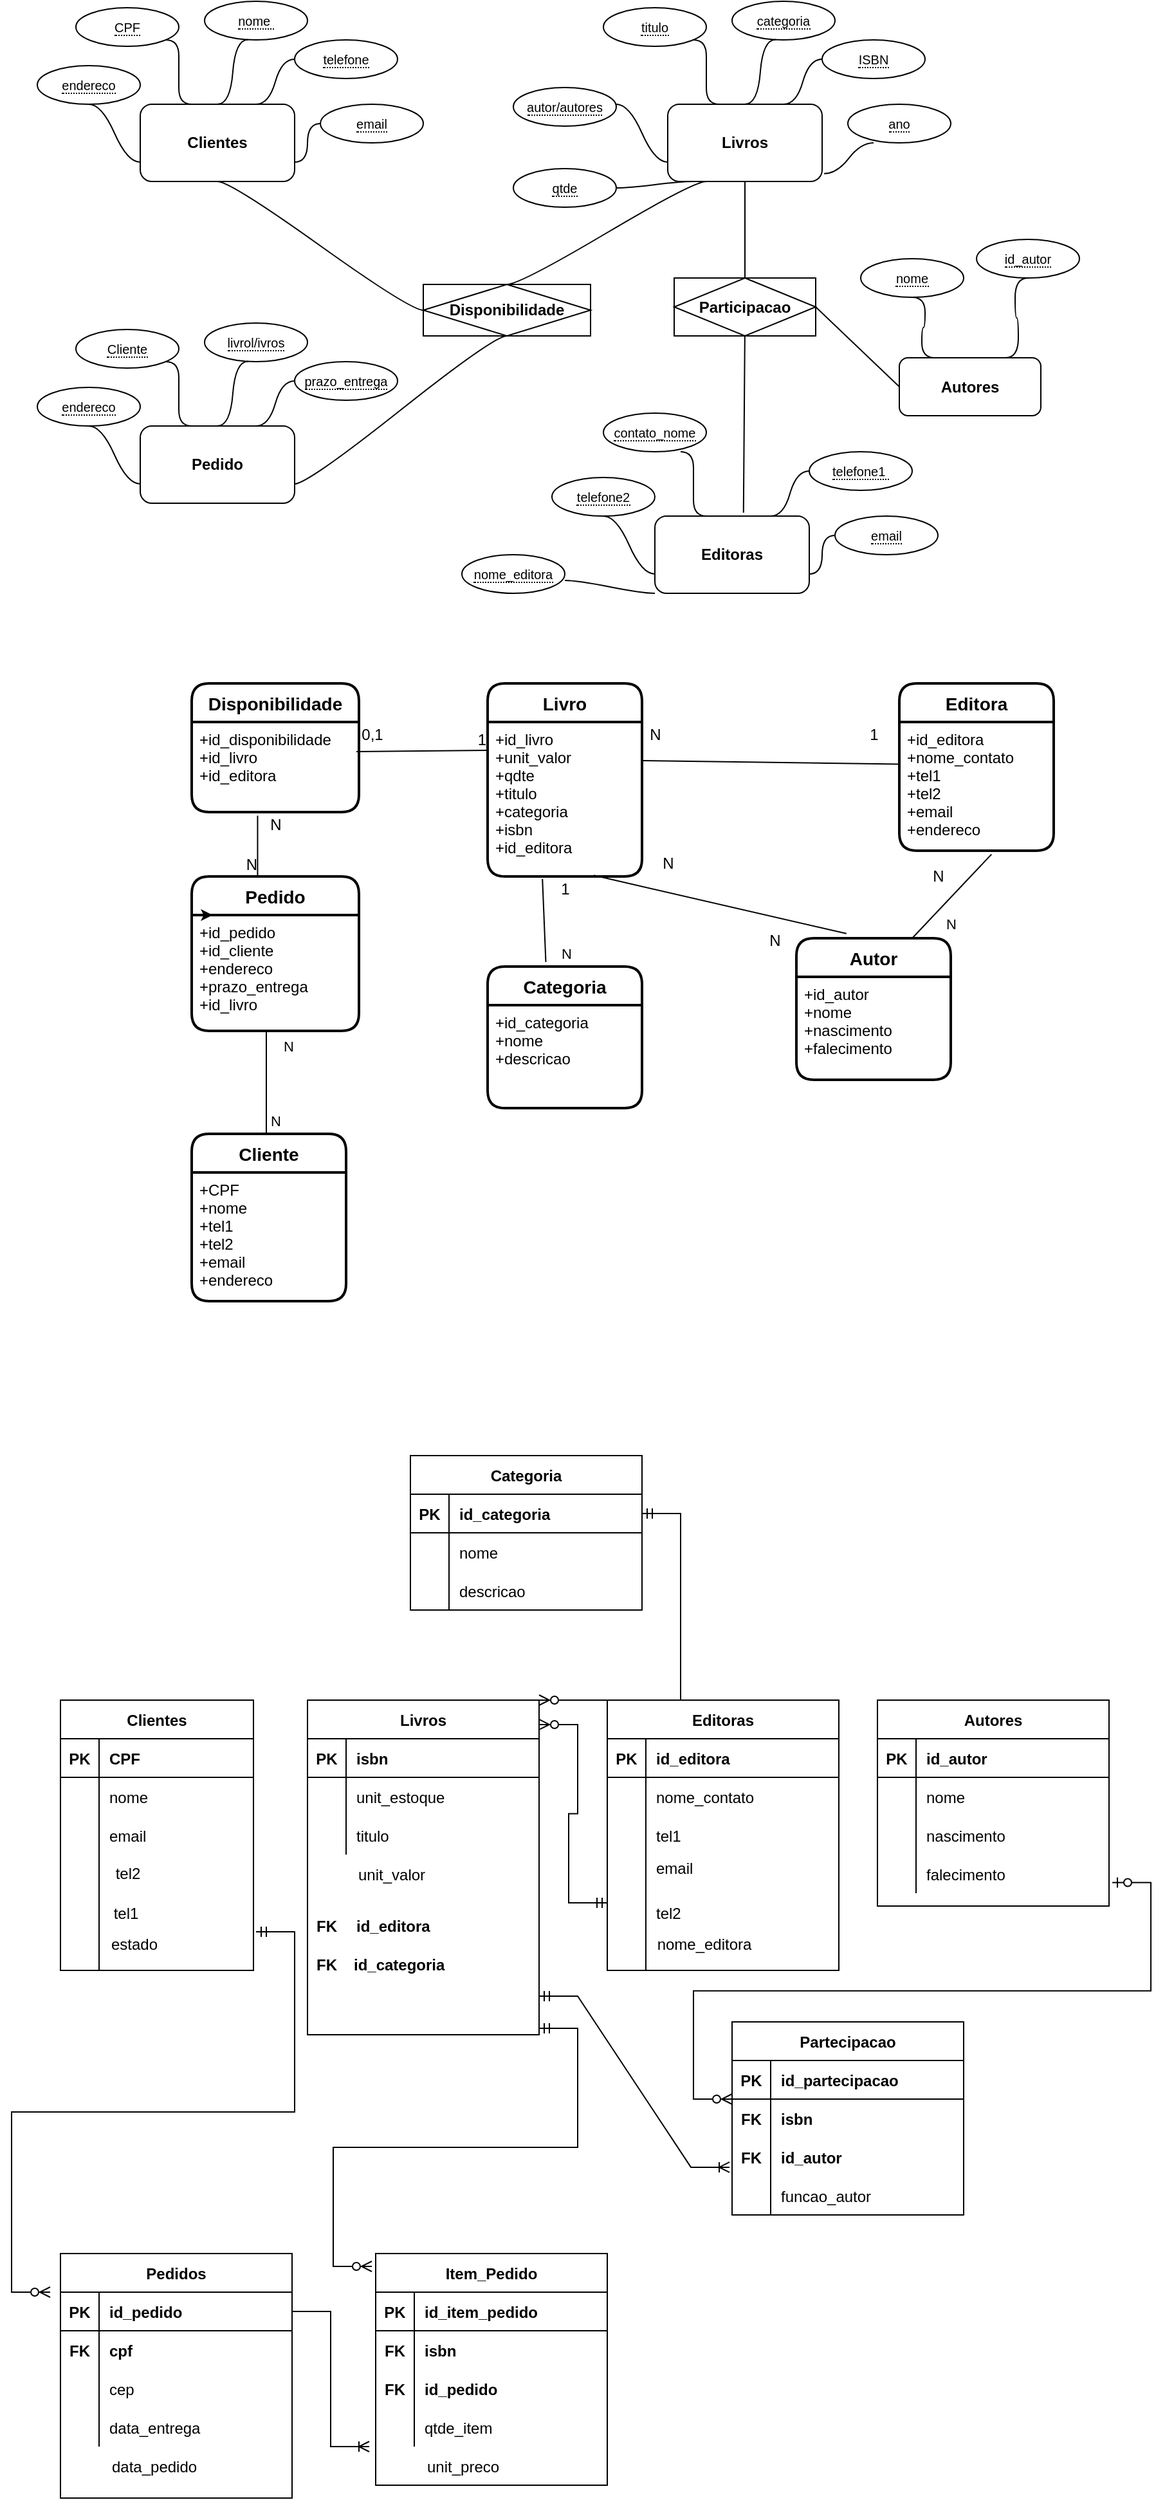 <mxfile version="17.1.2" type="device"><diagram id="RqW6AVhA6hPrTwym9Jio" name="Page-1"><mxGraphModel dx="2098" dy="786" grid="1" gridSize="10" guides="1" tooltips="1" connect="1" arrows="1" fold="1" page="1" pageScale="1" pageWidth="850" pageHeight="1100" background="none" math="0" shadow="0"><root><mxCell id="0"/><mxCell id="1" parent="0"/><mxCell id="5iMddmj58ukAoIJxM-jk-2" value="&lt;b&gt;Clientes&lt;/b&gt;" style="rounded=1;whiteSpace=wrap;html=1;" parent="1" vertex="1"><mxGeometry x="100" y="140" width="120" height="60" as="geometry"/></mxCell><mxCell id="NjTwlKhpKaXLObN3A8xM-2" value="&lt;span style=&quot;border-bottom: 1px dotted&quot;&gt;CPF&lt;/span&gt;" style="ellipse;whiteSpace=wrap;html=1;align=center;fontSize=10;shadow=0;" parent="1" vertex="1"><mxGeometry x="50" y="65" width="80" height="30" as="geometry"/></mxCell><mxCell id="NjTwlKhpKaXLObN3A8xM-3" value="&lt;span style=&quot;border-bottom: 1px dotted&quot;&gt;nome&amp;nbsp;&lt;/span&gt;" style="ellipse;whiteSpace=wrap;html=1;align=center;fontSize=10;shadow=0;" parent="1" vertex="1"><mxGeometry x="150" y="60" width="80" height="30" as="geometry"/></mxCell><mxCell id="NjTwlKhpKaXLObN3A8xM-4" value="&lt;span style=&quot;border-bottom: 1px dotted&quot;&gt;endereco&lt;/span&gt;" style="ellipse;whiteSpace=wrap;html=1;align=center;fontSize=10;shadow=0;" parent="1" vertex="1"><mxGeometry x="20" y="110" width="80" height="30" as="geometry"/></mxCell><mxCell id="NjTwlKhpKaXLObN3A8xM-5" value="&lt;span style=&quot;border-bottom: 1px dotted&quot;&gt;telefone&lt;/span&gt;" style="ellipse;whiteSpace=wrap;html=1;align=center;fontSize=10;shadow=0;" parent="1" vertex="1"><mxGeometry x="220" y="90" width="80" height="30" as="geometry"/></mxCell><mxCell id="NjTwlKhpKaXLObN3A8xM-6" value="&lt;span style=&quot;border-bottom: 1px dotted&quot;&gt;email&lt;/span&gt;" style="ellipse;whiteSpace=wrap;html=1;align=center;fontSize=10;shadow=0;" parent="1" vertex="1"><mxGeometry x="240" y="140" width="80" height="30" as="geometry"/></mxCell><mxCell id="NjTwlKhpKaXLObN3A8xM-11" value="" style="edgeStyle=entityRelationEdgeStyle;startArrow=none;endArrow=none;segment=10;curved=1;rounded=0;fontSize=10;entryX=0.75;entryY=0;entryDx=0;entryDy=0;" parent="1" source="NjTwlKhpKaXLObN3A8xM-5" target="5iMddmj58ukAoIJxM-jk-2" edge="1"><mxGeometry relative="1" as="geometry"><mxPoint x="390" y="130" as="sourcePoint"/><mxPoint x="390.034" y="200.069" as="targetPoint"/></mxGeometry></mxCell><mxCell id="NjTwlKhpKaXLObN3A8xM-15" value="" style="edgeStyle=entityRelationEdgeStyle;startArrow=none;endArrow=none;segment=10;curved=1;rounded=0;fontSize=10;entryX=0.5;entryY=0;entryDx=0;entryDy=0;exitX=0.424;exitY=0.993;exitDx=0;exitDy=0;exitPerimeter=0;" parent="1" source="NjTwlKhpKaXLObN3A8xM-3" target="5iMddmj58ukAoIJxM-jk-2" edge="1"><mxGeometry relative="1" as="geometry"><mxPoint x="130" y="100" as="sourcePoint"/><mxPoint x="100" y="135" as="targetPoint"/></mxGeometry></mxCell><mxCell id="NjTwlKhpKaXLObN3A8xM-16" value="" style="edgeStyle=entityRelationEdgeStyle;startArrow=none;endArrow=none;segment=10;curved=1;rounded=0;fontSize=10;" parent="1" edge="1"><mxGeometry relative="1" as="geometry"><mxPoint x="120" y="90" as="sourcePoint"/><mxPoint x="140" y="140" as="targetPoint"/></mxGeometry></mxCell><mxCell id="NjTwlKhpKaXLObN3A8xM-17" value="" style="edgeStyle=entityRelationEdgeStyle;startArrow=none;endArrow=none;segment=10;curved=1;rounded=0;fontSize=10;entryX=0;entryY=0.75;entryDx=0;entryDy=0;exitX=0.5;exitY=1;exitDx=0;exitDy=0;" parent="1" source="NjTwlKhpKaXLObN3A8xM-4" target="5iMddmj58ukAoIJxM-jk-2" edge="1"><mxGeometry relative="1" as="geometry"><mxPoint x="60" y="150" as="sourcePoint"/><mxPoint x="30" y="185" as="targetPoint"/></mxGeometry></mxCell><mxCell id="NjTwlKhpKaXLObN3A8xM-18" value="" style="edgeStyle=entityRelationEdgeStyle;startArrow=none;endArrow=none;segment=10;curved=1;rounded=0;fontSize=10;entryX=1;entryY=0.75;entryDx=0;entryDy=0;" parent="1" source="NjTwlKhpKaXLObN3A8xM-6" target="5iMddmj58ukAoIJxM-jk-2" edge="1"><mxGeometry relative="1" as="geometry"><mxPoint x="270" y="210" as="sourcePoint"/><mxPoint x="240" y="245" as="targetPoint"/></mxGeometry></mxCell><mxCell id="NjTwlKhpKaXLObN3A8xM-21" value="&lt;b&gt;Livros&lt;/b&gt;" style="rounded=1;whiteSpace=wrap;html=1;" parent="1" vertex="1"><mxGeometry x="510" y="140" width="120" height="60" as="geometry"/></mxCell><mxCell id="NjTwlKhpKaXLObN3A8xM-22" value="&lt;span style=&quot;border-bottom: 1px dotted&quot;&gt;titulo&lt;/span&gt;" style="ellipse;whiteSpace=wrap;html=1;align=center;fontSize=10;shadow=0;" parent="1" vertex="1"><mxGeometry x="460" y="65" width="80" height="30" as="geometry"/></mxCell><mxCell id="NjTwlKhpKaXLObN3A8xM-23" value="&lt;span style=&quot;border-bottom: 1px dotted&quot;&gt;categoria&lt;/span&gt;" style="ellipse;whiteSpace=wrap;html=1;align=center;fontSize=10;shadow=0;" parent="1" vertex="1"><mxGeometry x="560" y="60" width="80" height="30" as="geometry"/></mxCell><mxCell id="NjTwlKhpKaXLObN3A8xM-24" value="&lt;span style=&quot;border-bottom: 1px dotted&quot;&gt;ISBN&lt;/span&gt;" style="ellipse;whiteSpace=wrap;html=1;align=center;fontSize=10;shadow=0;" parent="1" vertex="1"><mxGeometry x="630" y="90" width="80" height="30" as="geometry"/></mxCell><mxCell id="NjTwlKhpKaXLObN3A8xM-25" value="&lt;span style=&quot;border-bottom: 1px dotted&quot;&gt;ano&lt;/span&gt;" style="ellipse;whiteSpace=wrap;html=1;align=center;fontSize=10;shadow=0;" parent="1" vertex="1"><mxGeometry x="650" y="140" width="80" height="30" as="geometry"/></mxCell><mxCell id="NjTwlKhpKaXLObN3A8xM-26" value="" style="edgeStyle=entityRelationEdgeStyle;startArrow=none;endArrow=none;segment=10;curved=1;rounded=0;fontSize=10;entryX=0.75;entryY=0;entryDx=0;entryDy=0;" parent="1" source="NjTwlKhpKaXLObN3A8xM-24" target="NjTwlKhpKaXLObN3A8xM-21" edge="1"><mxGeometry relative="1" as="geometry"><mxPoint x="800" y="130" as="sourcePoint"/><mxPoint x="800.034" y="200.069" as="targetPoint"/></mxGeometry></mxCell><mxCell id="NjTwlKhpKaXLObN3A8xM-27" value="" style="edgeStyle=entityRelationEdgeStyle;startArrow=none;endArrow=none;segment=10;curved=1;rounded=0;fontSize=10;entryX=0.5;entryY=0;entryDx=0;entryDy=0;exitX=0.424;exitY=0.993;exitDx=0;exitDy=0;exitPerimeter=0;" parent="1" source="NjTwlKhpKaXLObN3A8xM-23" target="NjTwlKhpKaXLObN3A8xM-21" edge="1"><mxGeometry relative="1" as="geometry"><mxPoint x="540" y="100" as="sourcePoint"/><mxPoint x="510" y="135" as="targetPoint"/></mxGeometry></mxCell><mxCell id="NjTwlKhpKaXLObN3A8xM-28" value="" style="edgeStyle=entityRelationEdgeStyle;startArrow=none;endArrow=none;segment=10;curved=1;rounded=0;fontSize=10;" parent="1" edge="1"><mxGeometry relative="1" as="geometry"><mxPoint x="530" y="90" as="sourcePoint"/><mxPoint x="550" y="140" as="targetPoint"/></mxGeometry></mxCell><mxCell id="NjTwlKhpKaXLObN3A8xM-29" value="" style="edgeStyle=entityRelationEdgeStyle;startArrow=none;endArrow=none;segment=10;curved=1;rounded=0;fontSize=10;entryX=0;entryY=0.75;entryDx=0;entryDy=0;exitX=0.5;exitY=1;exitDx=0;exitDy=0;" parent="1" target="NjTwlKhpKaXLObN3A8xM-21" edge="1"><mxGeometry relative="1" as="geometry"><mxPoint x="470" y="140" as="sourcePoint"/><mxPoint x="440" y="185" as="targetPoint"/></mxGeometry></mxCell><mxCell id="NjTwlKhpKaXLObN3A8xM-30" value="" style="edgeStyle=entityRelationEdgeStyle;startArrow=none;endArrow=none;segment=10;curved=1;rounded=0;fontSize=10;entryX=1.013;entryY=0.898;entryDx=0;entryDy=0;exitX=0.25;exitY=1;exitDx=0;exitDy=0;exitPerimeter=0;entryPerimeter=0;" parent="1" source="NjTwlKhpKaXLObN3A8xM-25" target="NjTwlKhpKaXLObN3A8xM-21" edge="1"><mxGeometry relative="1" as="geometry"><mxPoint x="680" y="210" as="sourcePoint"/><mxPoint x="650" y="245" as="targetPoint"/></mxGeometry></mxCell><mxCell id="NjTwlKhpKaXLObN3A8xM-31" value="&lt;span style=&quot;border-bottom: 1px dotted&quot;&gt;autor/autores&lt;/span&gt;" style="ellipse;whiteSpace=wrap;html=1;align=center;fontSize=10;shadow=0;" parent="1" vertex="1"><mxGeometry x="390" y="127" width="80" height="30" as="geometry"/></mxCell><mxCell id="NjTwlKhpKaXLObN3A8xM-32" value="&lt;span style=&quot;border-bottom: 1px dotted&quot;&gt;qtde&lt;/span&gt;" style="ellipse;whiteSpace=wrap;html=1;align=center;fontSize=10;shadow=0;" parent="1" vertex="1"><mxGeometry x="390" y="190" width="80" height="30" as="geometry"/></mxCell><mxCell id="NjTwlKhpKaXLObN3A8xM-33" value="" style="edgeStyle=entityRelationEdgeStyle;startArrow=none;endArrow=none;segment=10;curved=1;rounded=0;fontSize=10;" parent="1" edge="1"><mxGeometry relative="1" as="geometry"><mxPoint x="470" y="205" as="sourcePoint"/><mxPoint x="530" y="200" as="targetPoint"/></mxGeometry></mxCell><mxCell id="NjTwlKhpKaXLObN3A8xM-34" value="&lt;b&gt;Editoras&lt;/b&gt;" style="rounded=1;whiteSpace=wrap;html=1;" parent="1" vertex="1"><mxGeometry x="500" y="460" width="120" height="60" as="geometry"/></mxCell><mxCell id="NjTwlKhpKaXLObN3A8xM-35" value="&lt;span style=&quot;border-bottom: 1px dotted&quot;&gt;contato_nome&lt;/span&gt;" style="ellipse;whiteSpace=wrap;html=1;align=center;fontSize=10;shadow=0;" parent="1" vertex="1"><mxGeometry x="460" y="380" width="80" height="30" as="geometry"/></mxCell><mxCell id="NjTwlKhpKaXLObN3A8xM-37" value="&lt;span style=&quot;border-bottom: 1px dotted&quot;&gt;telefone2&lt;/span&gt;" style="ellipse;whiteSpace=wrap;html=1;align=center;fontSize=10;shadow=0;" parent="1" vertex="1"><mxGeometry x="420" y="430" width="80" height="30" as="geometry"/></mxCell><mxCell id="NjTwlKhpKaXLObN3A8xM-38" value="&lt;span style=&quot;border-bottom: 1px dotted&quot;&gt;telefone1&amp;nbsp;&lt;/span&gt;" style="ellipse;whiteSpace=wrap;html=1;align=center;fontSize=10;shadow=0;" parent="1" vertex="1"><mxGeometry x="620" y="410" width="80" height="30" as="geometry"/></mxCell><mxCell id="NjTwlKhpKaXLObN3A8xM-39" value="&lt;span style=&quot;border-bottom: 1px dotted&quot;&gt;email&lt;/span&gt;" style="ellipse;whiteSpace=wrap;html=1;align=center;fontSize=10;shadow=0;" parent="1" vertex="1"><mxGeometry x="640" y="460" width="80" height="30" as="geometry"/></mxCell><mxCell id="NjTwlKhpKaXLObN3A8xM-40" value="" style="edgeStyle=entityRelationEdgeStyle;startArrow=none;endArrow=none;segment=10;curved=1;rounded=0;fontSize=10;entryX=0.75;entryY=0;entryDx=0;entryDy=0;" parent="1" source="NjTwlKhpKaXLObN3A8xM-38" target="NjTwlKhpKaXLObN3A8xM-34" edge="1"><mxGeometry relative="1" as="geometry"><mxPoint x="790" y="450" as="sourcePoint"/><mxPoint x="790.034" y="520.069" as="targetPoint"/></mxGeometry></mxCell><mxCell id="NjTwlKhpKaXLObN3A8xM-42" value="" style="edgeStyle=entityRelationEdgeStyle;startArrow=none;endArrow=none;segment=10;curved=1;rounded=0;fontSize=10;" parent="1" edge="1"><mxGeometry relative="1" as="geometry"><mxPoint x="520.0" y="410" as="sourcePoint"/><mxPoint x="540.0" y="460" as="targetPoint"/></mxGeometry></mxCell><mxCell id="NjTwlKhpKaXLObN3A8xM-43" value="" style="edgeStyle=entityRelationEdgeStyle;startArrow=none;endArrow=none;segment=10;curved=1;rounded=0;fontSize=10;entryX=0;entryY=0.75;entryDx=0;entryDy=0;exitX=0.5;exitY=1;exitDx=0;exitDy=0;" parent="1" source="NjTwlKhpKaXLObN3A8xM-37" target="NjTwlKhpKaXLObN3A8xM-34" edge="1"><mxGeometry relative="1" as="geometry"><mxPoint x="460" y="470" as="sourcePoint"/><mxPoint x="430" y="505" as="targetPoint"/></mxGeometry></mxCell><mxCell id="NjTwlKhpKaXLObN3A8xM-44" value="" style="edgeStyle=entityRelationEdgeStyle;startArrow=none;endArrow=none;segment=10;curved=1;rounded=0;fontSize=10;entryX=1;entryY=0.75;entryDx=0;entryDy=0;" parent="1" source="NjTwlKhpKaXLObN3A8xM-39" target="NjTwlKhpKaXLObN3A8xM-34" edge="1"><mxGeometry relative="1" as="geometry"><mxPoint x="670" y="530" as="sourcePoint"/><mxPoint x="640" y="565" as="targetPoint"/></mxGeometry></mxCell><mxCell id="NjTwlKhpKaXLObN3A8xM-48" value="" style="endArrow=none;html=1;rounded=0;fontSize=10;entryX=0.5;entryY=1;entryDx=0;entryDy=0;exitX=0.574;exitY=-0.044;exitDx=0;exitDy=0;exitPerimeter=0;" parent="1" source="NjTwlKhpKaXLObN3A8xM-34" edge="1"><mxGeometry width="50" height="50" relative="1" as="geometry"><mxPoint x="570" y="450" as="sourcePoint"/><mxPoint x="570" y="310" as="targetPoint"/></mxGeometry></mxCell><mxCell id="NjTwlKhpKaXLObN3A8xM-49" value="" style="endArrow=none;html=1;rounded=0;fontSize=10;exitX=0.5;exitY=0.125;exitDx=0;exitDy=0;entryX=0.5;entryY=1;entryDx=0;entryDy=0;exitPerimeter=0;" parent="1" source="CGvE9n-uBFOdaxilZoT3-5" target="NjTwlKhpKaXLObN3A8xM-21" edge="1"><mxGeometry width="50" height="50" relative="1" as="geometry"><mxPoint x="570" y="270" as="sourcePoint"/><mxPoint x="580" y="200" as="targetPoint"/></mxGeometry></mxCell><mxCell id="NjTwlKhpKaXLObN3A8xM-50" value="&lt;b&gt;Pedido&lt;/b&gt;" style="rounded=1;whiteSpace=wrap;html=1;" parent="1" vertex="1"><mxGeometry x="100" y="390" width="120" height="60" as="geometry"/></mxCell><mxCell id="NjTwlKhpKaXLObN3A8xM-51" value="&lt;span style=&quot;border-bottom: 1px dotted&quot;&gt;Cliente&lt;/span&gt;" style="ellipse;whiteSpace=wrap;html=1;align=center;fontSize=10;shadow=0;" parent="1" vertex="1"><mxGeometry x="50" y="315" width="80" height="30" as="geometry"/></mxCell><mxCell id="NjTwlKhpKaXLObN3A8xM-52" value="&lt;span style=&quot;border-bottom: 1px dotted&quot;&gt;livrol/ivros&lt;/span&gt;" style="ellipse;whiteSpace=wrap;html=1;align=center;fontSize=10;shadow=0;" parent="1" vertex="1"><mxGeometry x="150" y="310" width="80" height="30" as="geometry"/></mxCell><mxCell id="NjTwlKhpKaXLObN3A8xM-53" value="&lt;span style=&quot;border-bottom: 1px dotted&quot;&gt;endereco&lt;/span&gt;" style="ellipse;whiteSpace=wrap;html=1;align=center;fontSize=10;shadow=0;" parent="1" vertex="1"><mxGeometry x="20" y="360" width="80" height="30" as="geometry"/></mxCell><mxCell id="NjTwlKhpKaXLObN3A8xM-54" value="&lt;span style=&quot;border-bottom: 1px dotted&quot;&gt;prazo_entrega&lt;/span&gt;" style="ellipse;whiteSpace=wrap;html=1;align=center;fontSize=10;shadow=0;" parent="1" vertex="1"><mxGeometry x="220" y="340" width="80" height="30" as="geometry"/></mxCell><mxCell id="NjTwlKhpKaXLObN3A8xM-56" value="" style="edgeStyle=entityRelationEdgeStyle;startArrow=none;endArrow=none;segment=10;curved=1;rounded=0;fontSize=10;entryX=0.75;entryY=0;entryDx=0;entryDy=0;" parent="1" source="NjTwlKhpKaXLObN3A8xM-54" target="NjTwlKhpKaXLObN3A8xM-50" edge="1"><mxGeometry relative="1" as="geometry"><mxPoint x="390" y="380" as="sourcePoint"/><mxPoint x="390.034" y="450.069" as="targetPoint"/></mxGeometry></mxCell><mxCell id="NjTwlKhpKaXLObN3A8xM-57" value="" style="edgeStyle=entityRelationEdgeStyle;startArrow=none;endArrow=none;segment=10;curved=1;rounded=0;fontSize=10;entryX=0.5;entryY=0;entryDx=0;entryDy=0;exitX=0.424;exitY=0.993;exitDx=0;exitDy=0;exitPerimeter=0;" parent="1" source="NjTwlKhpKaXLObN3A8xM-52" target="NjTwlKhpKaXLObN3A8xM-50" edge="1"><mxGeometry relative="1" as="geometry"><mxPoint x="130" y="350" as="sourcePoint"/><mxPoint x="100" y="385" as="targetPoint"/></mxGeometry></mxCell><mxCell id="NjTwlKhpKaXLObN3A8xM-58" value="" style="edgeStyle=entityRelationEdgeStyle;startArrow=none;endArrow=none;segment=10;curved=1;rounded=0;fontSize=10;" parent="1" edge="1"><mxGeometry relative="1" as="geometry"><mxPoint x="120.0" y="340" as="sourcePoint"/><mxPoint x="140.0" y="390" as="targetPoint"/></mxGeometry></mxCell><mxCell id="NjTwlKhpKaXLObN3A8xM-59" value="" style="edgeStyle=entityRelationEdgeStyle;startArrow=none;endArrow=none;segment=10;curved=1;rounded=0;fontSize=10;entryX=0;entryY=0.75;entryDx=0;entryDy=0;exitX=0.5;exitY=1;exitDx=0;exitDy=0;" parent="1" source="NjTwlKhpKaXLObN3A8xM-53" target="NjTwlKhpKaXLObN3A8xM-50" edge="1"><mxGeometry relative="1" as="geometry"><mxPoint x="60" y="400" as="sourcePoint"/><mxPoint x="30" y="435" as="targetPoint"/></mxGeometry></mxCell><mxCell id="q5vRUbFVx35Sfuo8e6fi-2" value="" style="edgeStyle=entityRelationEdgeStyle;startArrow=none;endArrow=none;segment=10;curved=1;rounded=0;fontSize=10;entryX=0;entryY=0.5;entryDx=0;entryDy=0;exitX=0.5;exitY=1;exitDx=0;exitDy=0;" parent="1" source="5iMddmj58ukAoIJxM-jk-2" target="CGvE9n-uBFOdaxilZoT3-3" edge="1"><mxGeometry relative="1" as="geometry"><mxPoint x="170" y="280" as="sourcePoint"/><mxPoint x="330" y="290" as="targetPoint"/></mxGeometry></mxCell><mxCell id="q5vRUbFVx35Sfuo8e6fi-3" value="" style="edgeStyle=entityRelationEdgeStyle;startArrow=none;endArrow=none;segment=10;curved=1;rounded=0;fontSize=10;entryX=1;entryY=0.75;entryDx=0;entryDy=0;exitX=0.5;exitY=1;exitDx=0;exitDy=0;" parent="1" source="CGvE9n-uBFOdaxilZoT3-3" target="NjTwlKhpKaXLObN3A8xM-50" edge="1"><mxGeometry relative="1" as="geometry"><mxPoint x="385" y="310" as="sourcePoint"/><mxPoint x="340" y="360" as="targetPoint"/></mxGeometry></mxCell><mxCell id="q5vRUbFVx35Sfuo8e6fi-4" value="" style="edgeStyle=entityRelationEdgeStyle;startArrow=none;endArrow=none;segment=10;curved=1;rounded=0;fontSize=10;entryX=0.5;entryY=0;entryDx=0;entryDy=0;exitX=0.25;exitY=1;exitDx=0;exitDy=0;" parent="1" source="NjTwlKhpKaXLObN3A8xM-21" target="CGvE9n-uBFOdaxilZoT3-3" edge="1"><mxGeometry relative="1" as="geometry"><mxPoint x="480" y="240" as="sourcePoint"/><mxPoint x="440" y="290" as="targetPoint"/></mxGeometry></mxCell><mxCell id="CGvE9n-uBFOdaxilZoT3-1" value="Disponibilidade" style="swimlane;childLayout=stackLayout;horizontal=1;startSize=30;horizontalStack=0;rounded=1;fontSize=14;fontStyle=1;strokeWidth=2;resizeParent=0;resizeLast=1;shadow=0;dashed=0;align=center;" parent="1" vertex="1"><mxGeometry x="140" y="590" width="130" height="100" as="geometry"><mxRectangle x="140" y="590" width="130" height="30" as="alternateBounds"/></mxGeometry></mxCell><mxCell id="CGvE9n-uBFOdaxilZoT3-2" value="+id_disponibilidade&#10;+id_livro&#10;+id_editora&#10;&#10;" style="align=left;strokeColor=none;fillColor=none;spacingLeft=4;fontSize=12;verticalAlign=top;resizable=0;rotatable=0;part=1;" parent="CGvE9n-uBFOdaxilZoT3-1" vertex="1"><mxGeometry y="30" width="130" height="70" as="geometry"/></mxCell><mxCell id="CGvE9n-uBFOdaxilZoT3-3" value="&lt;b&gt;Disponibilidade&lt;/b&gt;" style="shape=associativeEntity;whiteSpace=wrap;html=1;align=center;" parent="1" vertex="1"><mxGeometry x="320" y="280" width="130" height="40" as="geometry"/></mxCell><mxCell id="CGvE9n-uBFOdaxilZoT3-5" value="&lt;b&gt;Participacao&lt;/b&gt;" style="shape=associativeEntity;whiteSpace=wrap;html=1;align=center;" parent="1" vertex="1"><mxGeometry x="515" y="275" width="110" height="45" as="geometry"/></mxCell><mxCell id="CGvE9n-uBFOdaxilZoT3-6" value="&lt;b&gt;Autores&lt;/b&gt;" style="rounded=1;whiteSpace=wrap;html=1;" parent="1" vertex="1"><mxGeometry x="690" y="337" width="110" height="45" as="geometry"/></mxCell><mxCell id="CGvE9n-uBFOdaxilZoT3-7" value="&lt;span style=&quot;border-bottom: 1px dotted&quot;&gt;id_autor&lt;/span&gt;" style="ellipse;whiteSpace=wrap;html=1;align=center;fontSize=10;shadow=0;" parent="1" vertex="1"><mxGeometry x="750" y="245" width="80" height="30" as="geometry"/></mxCell><mxCell id="CGvE9n-uBFOdaxilZoT3-8" value="&lt;span style=&quot;border-bottom: 1px dotted&quot;&gt;nome&lt;/span&gt;" style="ellipse;whiteSpace=wrap;html=1;align=center;fontSize=10;shadow=0;" parent="1" vertex="1"><mxGeometry x="660" y="260" width="80" height="30" as="geometry"/></mxCell><mxCell id="CGvE9n-uBFOdaxilZoT3-10" value="" style="edgeStyle=entityRelationEdgeStyle;startArrow=none;endArrow=none;segment=10;curved=1;rounded=0;fontSize=10;exitX=0.5;exitY=1;exitDx=0;exitDy=0;entryX=0.25;entryY=0;entryDx=0;entryDy=0;" parent="1" source="CGvE9n-uBFOdaxilZoT3-8" target="CGvE9n-uBFOdaxilZoT3-6" edge="1"><mxGeometry relative="1" as="geometry"><mxPoint x="730" y="310" as="sourcePoint"/><mxPoint x="730" y="320" as="targetPoint"/></mxGeometry></mxCell><mxCell id="CGvE9n-uBFOdaxilZoT3-11" value="" style="edgeStyle=entityRelationEdgeStyle;startArrow=none;endArrow=none;segment=10;curved=1;rounded=0;fontSize=10;entryX=0.75;entryY=0;entryDx=0;entryDy=0;exitX=0.5;exitY=1;exitDx=0;exitDy=0;" parent="1" source="CGvE9n-uBFOdaxilZoT3-7" target="CGvE9n-uBFOdaxilZoT3-6" edge="1"><mxGeometry relative="1" as="geometry"><mxPoint x="790" y="290" as="sourcePoint"/><mxPoint x="751.56" y="313.88" as="targetPoint"/></mxGeometry></mxCell><mxCell id="CGvE9n-uBFOdaxilZoT3-12" value="" style="endArrow=none;html=1;rounded=0;fontSize=10;exitX=0;exitY=0.5;exitDx=0;exitDy=0;entryX=1;entryY=0.5;entryDx=0;entryDy=0;" parent="1" source="CGvE9n-uBFOdaxilZoT3-6" target="CGvE9n-uBFOdaxilZoT3-5" edge="1"><mxGeometry width="50" height="50" relative="1" as="geometry"><mxPoint x="640" y="350" as="sourcePoint"/><mxPoint x="640" y="280" as="targetPoint"/></mxGeometry></mxCell><mxCell id="CGvE9n-uBFOdaxilZoT3-13" value="Livro" style="swimlane;childLayout=stackLayout;horizontal=1;startSize=30;horizontalStack=0;rounded=1;fontSize=14;fontStyle=1;strokeWidth=2;resizeParent=0;resizeLast=1;shadow=0;dashed=0;align=center;" parent="1" vertex="1"><mxGeometry x="370" y="590" width="120" height="150" as="geometry"><mxRectangle x="370" y="590" width="70" height="30" as="alternateBounds"/></mxGeometry></mxCell><mxCell id="CGvE9n-uBFOdaxilZoT3-14" value="+id_livro&#10;+unit_valor&#10;+qdte&#10;+titulo&#10;+categoria&#10;+isbn&#10;+id_editora&#10;&#10;" style="align=left;strokeColor=none;fillColor=none;spacingLeft=4;fontSize=12;verticalAlign=top;resizable=0;rotatable=0;part=1;" parent="CGvE9n-uBFOdaxilZoT3-13" vertex="1"><mxGeometry y="30" width="120" height="120" as="geometry"/></mxCell><mxCell id="CGvE9n-uBFOdaxilZoT3-17" value="" style="endArrow=none;html=1;rounded=0;exitX=0.1;exitY=1.05;exitDx=0;exitDy=0;exitPerimeter=0;" parent="1" edge="1"><mxGeometry relative="1" as="geometry"><mxPoint x="268" y="643" as="sourcePoint"/><mxPoint x="370" y="642" as="targetPoint"/></mxGeometry></mxCell><mxCell id="CGvE9n-uBFOdaxilZoT3-18" value="1" style="resizable=0;html=1;align=right;verticalAlign=bottom;" parent="CGvE9n-uBFOdaxilZoT3-17" connectable="0" vertex="1"><mxGeometry x="1" relative="1" as="geometry"/></mxCell><mxCell id="CGvE9n-uBFOdaxilZoT3-19" value="Editora" style="swimlane;childLayout=stackLayout;horizontal=1;startSize=30;horizontalStack=0;rounded=1;fontSize=14;fontStyle=1;strokeWidth=2;resizeParent=0;resizeLast=1;shadow=0;dashed=0;align=center;" parent="1" vertex="1"><mxGeometry x="690" y="590" width="120" height="130" as="geometry"><mxRectangle x="600" y="590" width="80" height="30" as="alternateBounds"/></mxGeometry></mxCell><mxCell id="CGvE9n-uBFOdaxilZoT3-21" value="+id_editora&#10;+nome_contato&#10;+tel1&#10;+tel2&#10;+email&#10;+endereco&#10;" style="align=left;strokeColor=none;fillColor=none;spacingLeft=4;fontSize=12;verticalAlign=top;resizable=0;rotatable=0;part=1;" parent="CGvE9n-uBFOdaxilZoT3-19" vertex="1"><mxGeometry y="30" width="120" height="100" as="geometry"/></mxCell><mxCell id="CGvE9n-uBFOdaxilZoT3-22" value="0,1" style="text;html=1;align=center;verticalAlign=middle;resizable=0;points=[];autosize=1;strokeColor=none;fillColor=none;" parent="1" vertex="1"><mxGeometry x="265" y="620" width="30" height="20" as="geometry"/></mxCell><mxCell id="CGvE9n-uBFOdaxilZoT3-26" value="" style="endArrow=none;html=1;rounded=0;fontSize=10;exitX=1;exitY=0.25;exitDx=0;exitDy=0;entryX=-0.001;entryY=0.328;entryDx=0;entryDy=0;entryPerimeter=0;" parent="1" source="CGvE9n-uBFOdaxilZoT3-14" edge="1" target="CGvE9n-uBFOdaxilZoT3-21"><mxGeometry width="50" height="50" relative="1" as="geometry"><mxPoint x="540" y="650" as="sourcePoint"/><mxPoint x="600" y="650" as="targetPoint"/></mxGeometry></mxCell><mxCell id="CGvE9n-uBFOdaxilZoT3-27" value="N" style="text;html=1;align=center;verticalAlign=middle;resizable=0;points=[];autosize=1;strokeColor=none;fillColor=none;" parent="1" vertex="1"><mxGeometry x="490" y="620" width="20" height="20" as="geometry"/></mxCell><mxCell id="CGvE9n-uBFOdaxilZoT3-28" value="1" style="text;html=1;align=center;verticalAlign=middle;resizable=0;points=[];autosize=1;strokeColor=none;fillColor=none;" parent="1" vertex="1"><mxGeometry x="660" y="620" width="20" height="20" as="geometry"/></mxCell><mxCell id="CGvE9n-uBFOdaxilZoT3-30" value="Autor" style="swimlane;childLayout=stackLayout;horizontal=1;startSize=30;horizontalStack=0;rounded=1;fontSize=14;fontStyle=1;strokeWidth=2;resizeParent=0;resizeLast=1;shadow=0;dashed=0;align=center;" parent="1" vertex="1"><mxGeometry x="610" y="788" width="120" height="110" as="geometry"><mxRectangle x="490" y="790" width="70" height="30" as="alternateBounds"/></mxGeometry></mxCell><mxCell id="CGvE9n-uBFOdaxilZoT3-31" value="+id_autor&#10;+nome&#10;+nascimento&#10;+falecimento&#10;&#10;&#10;&#10;" style="align=left;strokeColor=none;fillColor=none;spacingLeft=4;fontSize=12;verticalAlign=top;resizable=0;rotatable=0;part=1;" parent="CGvE9n-uBFOdaxilZoT3-30" vertex="1"><mxGeometry y="30" width="120" height="80" as="geometry"/></mxCell><mxCell id="CGvE9n-uBFOdaxilZoT3-35" value="" style="endArrow=none;html=1;rounded=0;fontSize=10;exitX=0.75;exitY=0;exitDx=0;exitDy=0;entryX=0.597;entryY=1.028;entryDx=0;entryDy=0;entryPerimeter=0;" parent="1" source="CGvE9n-uBFOdaxilZoT3-30" target="CGvE9n-uBFOdaxilZoT3-21" edge="1"><mxGeometry width="50" height="50" relative="1" as="geometry"><mxPoint x="580" y="760" as="sourcePoint"/><mxPoint x="690" y="760" as="targetPoint"/></mxGeometry></mxCell><mxCell id="CGvE9n-uBFOdaxilZoT3-36" value="" style="endArrow=none;html=1;rounded=0;fontSize=10;exitX=0.688;exitY=0.993;exitDx=0;exitDy=0;entryX=0.324;entryY=-0.033;entryDx=0;entryDy=0;entryPerimeter=0;exitPerimeter=0;" parent="1" source="CGvE9n-uBFOdaxilZoT3-14" target="CGvE9n-uBFOdaxilZoT3-30" edge="1"><mxGeometry width="50" height="50" relative="1" as="geometry"><mxPoint x="450" y="760" as="sourcePoint"/><mxPoint x="560" y="760" as="targetPoint"/></mxGeometry></mxCell><mxCell id="CGvE9n-uBFOdaxilZoT3-39" value="N" style="edgeLabel;html=1;align=center;verticalAlign=middle;resizable=0;points=[];" parent="CGvE9n-uBFOdaxilZoT3-36" vertex="1" connectable="0"><mxGeometry x="-0.403" y="4" relative="1" as="geometry"><mxPoint x="218" y="28" as="offset"/></mxGeometry></mxCell><mxCell id="CGvE9n-uBFOdaxilZoT3-37" value="N" style="text;html=1;align=center;verticalAlign=middle;resizable=0;points=[];autosize=1;strokeColor=none;fillColor=none;" parent="1" vertex="1"><mxGeometry x="583" y="780" width="20" height="20" as="geometry"/></mxCell><mxCell id="CGvE9n-uBFOdaxilZoT3-38" value="N" style="text;html=1;align=center;verticalAlign=middle;resizable=0;points=[];autosize=1;strokeColor=none;fillColor=none;" parent="1" vertex="1"><mxGeometry x="710" y="730" width="20" height="20" as="geometry"/></mxCell><mxCell id="CGvE9n-uBFOdaxilZoT3-40" value="N" style="text;html=1;align=center;verticalAlign=middle;resizable=0;points=[];autosize=1;strokeColor=none;fillColor=none;" parent="1" vertex="1"><mxGeometry x="500" y="720" width="20" height="20" as="geometry"/></mxCell><mxCell id="CGvE9n-uBFOdaxilZoT3-42" value="Cliente" style="swimlane;childLayout=stackLayout;horizontal=1;startSize=30;horizontalStack=0;rounded=1;fontSize=14;fontStyle=1;strokeWidth=2;resizeParent=0;resizeLast=1;shadow=0;dashed=0;align=center;" parent="1" vertex="1"><mxGeometry x="140" y="940" width="120" height="130" as="geometry"><mxRectangle x="140" y="940" width="80" height="30" as="alternateBounds"/></mxGeometry></mxCell><mxCell id="CGvE9n-uBFOdaxilZoT3-43" value="+CPF&#10;+nome&#10;+tel1&#10;+tel2&#10;+email&#10;+endereco&#10;&#10;" style="align=left;strokeColor=none;fillColor=none;spacingLeft=4;fontSize=12;verticalAlign=top;resizable=0;rotatable=0;part=1;" parent="CGvE9n-uBFOdaxilZoT3-42" vertex="1"><mxGeometry y="30" width="120" height="100" as="geometry"/></mxCell><mxCell id="CGvE9n-uBFOdaxilZoT3-45" value="Pedido" style="swimlane;childLayout=stackLayout;horizontal=1;startSize=30;horizontalStack=0;rounded=1;fontSize=14;fontStyle=1;strokeWidth=2;resizeParent=0;resizeLast=1;shadow=0;dashed=0;align=center;" parent="1" vertex="1"><mxGeometry x="140" y="740" width="130" height="120" as="geometry"><mxRectangle x="140" y="740" width="80" height="30" as="alternateBounds"/></mxGeometry></mxCell><mxCell id="CGvE9n-uBFOdaxilZoT3-46" value="+id_pedido&#10;+id_cliente&#10;+endereco&#10;+prazo_entrega&#10;+id_livro" style="align=left;strokeColor=none;fillColor=none;spacingLeft=4;fontSize=12;verticalAlign=top;resizable=0;rotatable=0;part=1;" parent="CGvE9n-uBFOdaxilZoT3-45" vertex="1"><mxGeometry y="30" width="130" height="90" as="geometry"/></mxCell><mxCell id="CGvE9n-uBFOdaxilZoT3-47" value="" style="endArrow=none;html=1;rounded=0;exitX=0.394;exitY=1.04;exitDx=0;exitDy=0;exitPerimeter=0;entryX=0.394;entryY=0;entryDx=0;entryDy=0;entryPerimeter=0;" parent="1" source="CGvE9n-uBFOdaxilZoT3-2" target="CGvE9n-uBFOdaxilZoT3-45" edge="1"><mxGeometry relative="1" as="geometry"><mxPoint x="185" y="710" as="sourcePoint"/><mxPoint x="287" y="709" as="targetPoint"/></mxGeometry></mxCell><mxCell id="CGvE9n-uBFOdaxilZoT3-48" value="N" style="resizable=0;html=1;align=right;verticalAlign=bottom;" parent="CGvE9n-uBFOdaxilZoT3-47" connectable="0" vertex="1"><mxGeometry x="1" relative="1" as="geometry"/></mxCell><mxCell id="CGvE9n-uBFOdaxilZoT3-49" value="N" style="text;html=1;align=center;verticalAlign=middle;resizable=0;points=[];autosize=1;strokeColor=none;fillColor=none;" parent="1" vertex="1"><mxGeometry x="195" y="690" width="20" height="20" as="geometry"/></mxCell><mxCell id="CGvE9n-uBFOdaxilZoT3-53" value="" style="endArrow=none;html=1;rounded=0;fontSize=10;exitX=0.5;exitY=1;exitDx=0;exitDy=0;" parent="1" edge="1"><mxGeometry width="50" height="50" relative="1" as="geometry"><mxPoint x="198" y="860" as="sourcePoint"/><mxPoint x="198" y="940" as="targetPoint"/></mxGeometry></mxCell><mxCell id="CGvE9n-uBFOdaxilZoT3-54" value="N" style="edgeLabel;html=1;align=center;verticalAlign=middle;resizable=0;points=[];" parent="CGvE9n-uBFOdaxilZoT3-53" vertex="1" connectable="0"><mxGeometry x="-0.403" y="4" relative="1" as="geometry"><mxPoint x="13" y="-12" as="offset"/></mxGeometry></mxCell><mxCell id="CGvE9n-uBFOdaxilZoT3-55" value="N" style="edgeLabel;html=1;align=center;verticalAlign=middle;resizable=0;points=[];" parent="1" vertex="1" connectable="0"><mxGeometry x="205" y="930" as="geometry"/></mxCell><mxCell id="CGvE9n-uBFOdaxilZoT3-56" value="Clientes" style="shape=table;startSize=30;container=1;collapsible=1;childLayout=tableLayout;fixedRows=1;rowLines=0;fontStyle=1;align=center;resizeLast=1;" parent="1" vertex="1"><mxGeometry x="38" y="1380" width="150" height="210" as="geometry"/></mxCell><mxCell id="CGvE9n-uBFOdaxilZoT3-57" value="" style="shape=tableRow;horizontal=0;startSize=0;swimlaneHead=0;swimlaneBody=0;fillColor=none;collapsible=0;dropTarget=0;points=[[0,0.5],[1,0.5]];portConstraint=eastwest;top=0;left=0;right=0;bottom=1;" parent="CGvE9n-uBFOdaxilZoT3-56" vertex="1"><mxGeometry y="30" width="150" height="30" as="geometry"/></mxCell><mxCell id="CGvE9n-uBFOdaxilZoT3-58" value="PK" style="shape=partialRectangle;connectable=0;fillColor=none;top=0;left=0;bottom=0;right=0;fontStyle=1;overflow=hidden;" parent="CGvE9n-uBFOdaxilZoT3-57" vertex="1"><mxGeometry width="30" height="30" as="geometry"><mxRectangle width="30" height="30" as="alternateBounds"/></mxGeometry></mxCell><mxCell id="CGvE9n-uBFOdaxilZoT3-59" value="CPF" style="shape=partialRectangle;connectable=0;fillColor=none;top=0;left=0;bottom=0;right=0;align=left;spacingLeft=6;fontStyle=1;overflow=hidden;" parent="CGvE9n-uBFOdaxilZoT3-57" vertex="1"><mxGeometry x="30" width="120" height="30" as="geometry"><mxRectangle width="120" height="30" as="alternateBounds"/></mxGeometry></mxCell><mxCell id="CGvE9n-uBFOdaxilZoT3-60" value="" style="shape=tableRow;horizontal=0;startSize=0;swimlaneHead=0;swimlaneBody=0;fillColor=none;collapsible=0;dropTarget=0;points=[[0,0.5],[1,0.5]];portConstraint=eastwest;top=0;left=0;right=0;bottom=0;" parent="CGvE9n-uBFOdaxilZoT3-56" vertex="1"><mxGeometry y="60" width="150" height="30" as="geometry"/></mxCell><mxCell id="CGvE9n-uBFOdaxilZoT3-61" value="" style="shape=partialRectangle;connectable=0;fillColor=none;top=0;left=0;bottom=0;right=0;editable=1;overflow=hidden;fontStyle=1" parent="CGvE9n-uBFOdaxilZoT3-60" vertex="1"><mxGeometry width="30" height="30" as="geometry"><mxRectangle width="30" height="30" as="alternateBounds"/></mxGeometry></mxCell><mxCell id="CGvE9n-uBFOdaxilZoT3-62" value="nome" style="shape=partialRectangle;connectable=0;fillColor=none;top=0;left=0;bottom=0;right=0;align=left;spacingLeft=6;overflow=hidden;fontStyle=0" parent="CGvE9n-uBFOdaxilZoT3-60" vertex="1"><mxGeometry x="30" width="120" height="30" as="geometry"><mxRectangle width="120" height="30" as="alternateBounds"/></mxGeometry></mxCell><mxCell id="CGvE9n-uBFOdaxilZoT3-63" value="" style="shape=tableRow;horizontal=0;startSize=0;swimlaneHead=0;swimlaneBody=0;fillColor=none;collapsible=0;dropTarget=0;points=[[0,0.5],[1,0.5]];portConstraint=eastwest;top=0;left=0;right=0;bottom=0;" parent="CGvE9n-uBFOdaxilZoT3-56" vertex="1"><mxGeometry y="90" width="150" height="30" as="geometry"/></mxCell><mxCell id="CGvE9n-uBFOdaxilZoT3-64" value="" style="shape=partialRectangle;connectable=0;fillColor=none;top=0;left=0;bottom=0;right=0;editable=1;overflow=hidden;" parent="CGvE9n-uBFOdaxilZoT3-63" vertex="1"><mxGeometry width="30" height="30" as="geometry"><mxRectangle width="30" height="30" as="alternateBounds"/></mxGeometry></mxCell><mxCell id="CGvE9n-uBFOdaxilZoT3-65" value="email" style="shape=partialRectangle;connectable=0;fillColor=none;top=0;left=0;bottom=0;right=0;align=left;spacingLeft=6;overflow=hidden;" parent="CGvE9n-uBFOdaxilZoT3-63" vertex="1"><mxGeometry x="30" width="120" height="30" as="geometry"><mxRectangle width="120" height="30" as="alternateBounds"/></mxGeometry></mxCell><mxCell id="CGvE9n-uBFOdaxilZoT3-66" value="" style="shape=tableRow;horizontal=0;startSize=0;swimlaneHead=0;swimlaneBody=0;fillColor=none;collapsible=0;dropTarget=0;points=[[0,0.5],[1,0.5]];portConstraint=eastwest;top=0;left=0;right=0;bottom=0;" parent="CGvE9n-uBFOdaxilZoT3-56" vertex="1"><mxGeometry y="120" width="150" height="90" as="geometry"/></mxCell><mxCell id="CGvE9n-uBFOdaxilZoT3-67" value="" style="shape=partialRectangle;connectable=0;fillColor=none;top=0;left=0;bottom=0;right=0;editable=1;overflow=hidden;" parent="CGvE9n-uBFOdaxilZoT3-66" vertex="1"><mxGeometry width="30" height="90" as="geometry"><mxRectangle width="30" height="90" as="alternateBounds"/></mxGeometry></mxCell><mxCell id="CGvE9n-uBFOdaxilZoT3-68" value=" tel1" style="shape=partialRectangle;connectable=0;fillColor=none;top=0;left=0;bottom=0;right=0;align=left;spacingLeft=6;overflow=hidden;" parent="CGvE9n-uBFOdaxilZoT3-66" vertex="1"><mxGeometry x="30" width="120" height="90" as="geometry"><mxRectangle width="120" height="90" as="alternateBounds"/></mxGeometry></mxCell><mxCell id="rbwok3GB9zuasUoAKFH3-14" value="Livros" style="shape=table;startSize=30;container=1;collapsible=1;childLayout=tableLayout;fixedRows=1;rowLines=0;fontStyle=1;align=center;resizeLast=1;" parent="1" vertex="1"><mxGeometry x="230" y="1380" width="180" height="260" as="geometry"/></mxCell><mxCell id="rbwok3GB9zuasUoAKFH3-15" value="" style="shape=tableRow;horizontal=0;startSize=0;swimlaneHead=0;swimlaneBody=0;fillColor=none;collapsible=0;dropTarget=0;points=[[0,0.5],[1,0.5]];portConstraint=eastwest;top=0;left=0;right=0;bottom=1;" parent="rbwok3GB9zuasUoAKFH3-14" vertex="1"><mxGeometry y="30" width="180" height="30" as="geometry"/></mxCell><mxCell id="rbwok3GB9zuasUoAKFH3-16" value="PK" style="shape=partialRectangle;connectable=0;fillColor=none;top=0;left=0;bottom=0;right=0;fontStyle=1;overflow=hidden;" parent="rbwok3GB9zuasUoAKFH3-15" vertex="1"><mxGeometry width="30" height="30" as="geometry"><mxRectangle width="30" height="30" as="alternateBounds"/></mxGeometry></mxCell><mxCell id="rbwok3GB9zuasUoAKFH3-17" value="isbn" style="shape=partialRectangle;connectable=0;fillColor=none;top=0;left=0;bottom=0;right=0;align=left;spacingLeft=6;fontStyle=1;overflow=hidden;" parent="rbwok3GB9zuasUoAKFH3-15" vertex="1"><mxGeometry x="30" width="150" height="30" as="geometry"><mxRectangle width="150" height="30" as="alternateBounds"/></mxGeometry></mxCell><mxCell id="rbwok3GB9zuasUoAKFH3-18" value="" style="shape=tableRow;horizontal=0;startSize=0;swimlaneHead=0;swimlaneBody=0;fillColor=none;collapsible=0;dropTarget=0;points=[[0,0.5],[1,0.5]];portConstraint=eastwest;top=0;left=0;right=0;bottom=0;" parent="rbwok3GB9zuasUoAKFH3-14" vertex="1"><mxGeometry y="60" width="180" height="30" as="geometry"/></mxCell><mxCell id="rbwok3GB9zuasUoAKFH3-19" value="" style="shape=partialRectangle;connectable=0;fillColor=none;top=0;left=0;bottom=0;right=0;editable=1;overflow=hidden;" parent="rbwok3GB9zuasUoAKFH3-18" vertex="1"><mxGeometry width="30" height="30" as="geometry"><mxRectangle width="30" height="30" as="alternateBounds"/></mxGeometry></mxCell><mxCell id="rbwok3GB9zuasUoAKFH3-20" value="unit_estoque" style="shape=partialRectangle;connectable=0;fillColor=none;top=0;left=0;bottom=0;right=0;align=left;spacingLeft=6;overflow=hidden;" parent="rbwok3GB9zuasUoAKFH3-18" vertex="1"><mxGeometry x="30" width="150" height="30" as="geometry"><mxRectangle width="150" height="30" as="alternateBounds"/></mxGeometry></mxCell><mxCell id="rbwok3GB9zuasUoAKFH3-21" value="" style="shape=tableRow;horizontal=0;startSize=0;swimlaneHead=0;swimlaneBody=0;fillColor=none;collapsible=0;dropTarget=0;points=[[0,0.5],[1,0.5]];portConstraint=eastwest;top=0;left=0;right=0;bottom=0;" parent="rbwok3GB9zuasUoAKFH3-14" vertex="1"><mxGeometry y="90" width="180" height="30" as="geometry"/></mxCell><mxCell id="rbwok3GB9zuasUoAKFH3-22" value="" style="shape=partialRectangle;connectable=0;fillColor=none;top=0;left=0;bottom=0;right=0;editable=1;overflow=hidden;" parent="rbwok3GB9zuasUoAKFH3-21" vertex="1"><mxGeometry width="30" height="30" as="geometry"><mxRectangle width="30" height="30" as="alternateBounds"/></mxGeometry></mxCell><mxCell id="rbwok3GB9zuasUoAKFH3-23" value="titulo" style="shape=partialRectangle;connectable=0;fillColor=none;top=0;left=0;bottom=0;right=0;align=left;spacingLeft=6;overflow=hidden;" parent="rbwok3GB9zuasUoAKFH3-21" vertex="1"><mxGeometry x="30" width="150" height="30" as="geometry"><mxRectangle width="150" height="30" as="alternateBounds"/></mxGeometry></mxCell><mxCell id="rbwok3GB9zuasUoAKFH3-27" value="" style="shape=tableRow;horizontal=0;startSize=0;swimlaneHead=0;swimlaneBody=0;fillColor=none;collapsible=0;dropTarget=0;points=[[0,0.5],[1,0.5]];portConstraint=eastwest;top=0;left=0;right=0;bottom=0;" parent="1" vertex="1"><mxGeometry x="243" y="1530" width="180" height="30" as="geometry"/></mxCell><mxCell id="rbwok3GB9zuasUoAKFH3-28" value="" style="shape=partialRectangle;connectable=0;fillColor=none;top=0;left=0;bottom=0;right=0;editable=1;overflow=hidden;" parent="rbwok3GB9zuasUoAKFH3-27" vertex="1"><mxGeometry width="30" height="30" as="geometry"><mxRectangle width="30" height="30" as="alternateBounds"/></mxGeometry></mxCell><mxCell id="rbwok3GB9zuasUoAKFH3-30" value="" style="shape=tableRow;horizontal=0;startSize=0;swimlaneHead=0;swimlaneBody=0;fillColor=none;collapsible=0;dropTarget=0;points=[[0,0.5],[1,0.5]];portConstraint=eastwest;top=0;left=0;right=0;bottom=0;" parent="1" vertex="1"><mxGeometry x="243" y="1560" width="180" height="30" as="geometry"/></mxCell><mxCell id="rbwok3GB9zuasUoAKFH3-36" value="" style="shape=tableRow;horizontal=0;startSize=0;swimlaneHead=0;swimlaneBody=0;fillColor=none;collapsible=0;dropTarget=0;points=[[0,0.5],[1,0.5]];portConstraint=eastwest;top=0;left=0;right=0;bottom=0;" parent="1" vertex="1"><mxGeometry x="243" y="1620" width="157" height="30" as="geometry"/></mxCell><mxCell id="rbwok3GB9zuasUoAKFH3-39" value="Editoras" style="shape=table;startSize=30;container=1;collapsible=1;childLayout=tableLayout;fixedRows=1;rowLines=0;fontStyle=1;align=center;resizeLast=1;" parent="1" vertex="1"><mxGeometry x="463" y="1380" width="180" height="210" as="geometry"><mxRectangle x="490" y="1210" width="80" height="30" as="alternateBounds"/></mxGeometry></mxCell><mxCell id="rbwok3GB9zuasUoAKFH3-40" value="" style="shape=tableRow;horizontal=0;startSize=0;swimlaneHead=0;swimlaneBody=0;fillColor=none;collapsible=0;dropTarget=0;points=[[0,0.5],[1,0.5]];portConstraint=eastwest;top=0;left=0;right=0;bottom=1;" parent="rbwok3GB9zuasUoAKFH3-39" vertex="1"><mxGeometry y="30" width="180" height="30" as="geometry"/></mxCell><mxCell id="rbwok3GB9zuasUoAKFH3-41" value="PK" style="shape=partialRectangle;connectable=0;fillColor=none;top=0;left=0;bottom=0;right=0;fontStyle=1;overflow=hidden;" parent="rbwok3GB9zuasUoAKFH3-40" vertex="1"><mxGeometry width="30" height="30" as="geometry"><mxRectangle width="30" height="30" as="alternateBounds"/></mxGeometry></mxCell><mxCell id="rbwok3GB9zuasUoAKFH3-42" value="id_editora" style="shape=partialRectangle;connectable=0;fillColor=none;top=0;left=0;bottom=0;right=0;align=left;spacingLeft=6;fontStyle=1;overflow=hidden;" parent="rbwok3GB9zuasUoAKFH3-40" vertex="1"><mxGeometry x="30" width="150" height="30" as="geometry"><mxRectangle width="150" height="30" as="alternateBounds"/></mxGeometry></mxCell><mxCell id="rbwok3GB9zuasUoAKFH3-43" value="" style="shape=tableRow;horizontal=0;startSize=0;swimlaneHead=0;swimlaneBody=0;fillColor=none;collapsible=0;dropTarget=0;points=[[0,0.5],[1,0.5]];portConstraint=eastwest;top=0;left=0;right=0;bottom=0;" parent="rbwok3GB9zuasUoAKFH3-39" vertex="1"><mxGeometry y="60" width="180" height="30" as="geometry"/></mxCell><mxCell id="rbwok3GB9zuasUoAKFH3-44" value="" style="shape=partialRectangle;connectable=0;fillColor=none;top=0;left=0;bottom=0;right=0;editable=1;overflow=hidden;" parent="rbwok3GB9zuasUoAKFH3-43" vertex="1"><mxGeometry width="30" height="30" as="geometry"><mxRectangle width="30" height="30" as="alternateBounds"/></mxGeometry></mxCell><mxCell id="rbwok3GB9zuasUoAKFH3-45" value="nome_contato" style="shape=partialRectangle;connectable=0;fillColor=none;top=0;left=0;bottom=0;right=0;align=left;spacingLeft=6;overflow=hidden;" parent="rbwok3GB9zuasUoAKFH3-43" vertex="1"><mxGeometry x="30" width="150" height="30" as="geometry"><mxRectangle width="150" height="30" as="alternateBounds"/></mxGeometry></mxCell><mxCell id="rbwok3GB9zuasUoAKFH3-46" value="" style="shape=tableRow;horizontal=0;startSize=0;swimlaneHead=0;swimlaneBody=0;fillColor=none;collapsible=0;dropTarget=0;points=[[0,0.5],[1,0.5]];portConstraint=eastwest;top=0;left=0;right=0;bottom=0;" parent="rbwok3GB9zuasUoAKFH3-39" vertex="1"><mxGeometry y="90" width="180" height="30" as="geometry"/></mxCell><mxCell id="rbwok3GB9zuasUoAKFH3-47" value="" style="shape=partialRectangle;connectable=0;fillColor=none;top=0;left=0;bottom=0;right=0;editable=1;overflow=hidden;" parent="rbwok3GB9zuasUoAKFH3-46" vertex="1"><mxGeometry width="30" height="30" as="geometry"><mxRectangle width="30" height="30" as="alternateBounds"/></mxGeometry></mxCell><mxCell id="rbwok3GB9zuasUoAKFH3-48" value="tel1" style="shape=partialRectangle;connectable=0;fillColor=none;top=0;left=0;bottom=0;right=0;align=left;spacingLeft=6;overflow=hidden;" parent="rbwok3GB9zuasUoAKFH3-46" vertex="1"><mxGeometry x="30" width="150" height="30" as="geometry"><mxRectangle width="150" height="30" as="alternateBounds"/></mxGeometry></mxCell><mxCell id="rbwok3GB9zuasUoAKFH3-49" value="" style="shape=tableRow;horizontal=0;startSize=0;swimlaneHead=0;swimlaneBody=0;fillColor=none;collapsible=0;dropTarget=0;points=[[0,0.5],[1,0.5]];portConstraint=eastwest;top=0;left=0;right=0;bottom=0;" parent="rbwok3GB9zuasUoAKFH3-39" vertex="1"><mxGeometry y="120" width="180" height="90" as="geometry"/></mxCell><mxCell id="rbwok3GB9zuasUoAKFH3-50" value="" style="shape=partialRectangle;connectable=0;fillColor=none;top=0;left=0;bottom=0;right=0;editable=1;overflow=hidden;" parent="rbwok3GB9zuasUoAKFH3-49" vertex="1"><mxGeometry width="30" height="90" as="geometry"><mxRectangle width="30" height="90" as="alternateBounds"/></mxGeometry></mxCell><mxCell id="rbwok3GB9zuasUoAKFH3-51" value="tel2" style="shape=partialRectangle;connectable=0;fillColor=none;top=0;left=0;bottom=0;right=0;align=left;spacingLeft=6;overflow=hidden;" parent="rbwok3GB9zuasUoAKFH3-49" vertex="1"><mxGeometry x="30" width="150" height="90" as="geometry"><mxRectangle width="150" height="90" as="alternateBounds"/></mxGeometry></mxCell><mxCell id="rbwok3GB9zuasUoAKFH3-52" value="email" style="shape=partialRectangle;connectable=0;fillColor=none;top=0;left=0;bottom=0;right=0;align=left;spacingLeft=6;overflow=hidden;" parent="1" vertex="1"><mxGeometry x="493" y="1495" width="150" height="30" as="geometry"><mxRectangle width="150" height="30" as="alternateBounds"/></mxGeometry></mxCell><mxCell id="rbwok3GB9zuasUoAKFH3-53" style="edgeStyle=orthogonalEdgeStyle;rounded=0;orthogonalLoop=1;jettySize=auto;html=1;exitX=0;exitY=0.25;exitDx=0;exitDy=0;entryX=0.125;entryY=0.25;entryDx=0;entryDy=0;entryPerimeter=0;" parent="1" source="CGvE9n-uBFOdaxilZoT3-45" target="CGvE9n-uBFOdaxilZoT3-45" edge="1"><mxGeometry relative="1" as="geometry"/></mxCell><mxCell id="rbwok3GB9zuasUoAKFH3-54" value="Autores" style="shape=table;startSize=30;container=1;collapsible=1;childLayout=tableLayout;fixedRows=1;rowLines=0;fontStyle=1;align=center;resizeLast=1;" parent="1" vertex="1"><mxGeometry x="673" y="1380" width="180" height="160" as="geometry"/></mxCell><mxCell id="rbwok3GB9zuasUoAKFH3-55" value="" style="shape=tableRow;horizontal=0;startSize=0;swimlaneHead=0;swimlaneBody=0;fillColor=none;collapsible=0;dropTarget=0;points=[[0,0.5],[1,0.5]];portConstraint=eastwest;top=0;left=0;right=0;bottom=1;" parent="rbwok3GB9zuasUoAKFH3-54" vertex="1"><mxGeometry y="30" width="180" height="30" as="geometry"/></mxCell><mxCell id="rbwok3GB9zuasUoAKFH3-56" value="PK" style="shape=partialRectangle;connectable=0;fillColor=none;top=0;left=0;bottom=0;right=0;fontStyle=1;overflow=hidden;" parent="rbwok3GB9zuasUoAKFH3-55" vertex="1"><mxGeometry width="30" height="30" as="geometry"><mxRectangle width="30" height="30" as="alternateBounds"/></mxGeometry></mxCell><mxCell id="rbwok3GB9zuasUoAKFH3-57" value="id_autor" style="shape=partialRectangle;connectable=0;fillColor=none;top=0;left=0;bottom=0;right=0;align=left;spacingLeft=6;fontStyle=1;overflow=hidden;" parent="rbwok3GB9zuasUoAKFH3-55" vertex="1"><mxGeometry x="30" width="150" height="30" as="geometry"><mxRectangle width="150" height="30" as="alternateBounds"/></mxGeometry></mxCell><mxCell id="rbwok3GB9zuasUoAKFH3-58" value="" style="shape=tableRow;horizontal=0;startSize=0;swimlaneHead=0;swimlaneBody=0;fillColor=none;collapsible=0;dropTarget=0;points=[[0,0.5],[1,0.5]];portConstraint=eastwest;top=0;left=0;right=0;bottom=0;" parent="rbwok3GB9zuasUoAKFH3-54" vertex="1"><mxGeometry y="60" width="180" height="30" as="geometry"/></mxCell><mxCell id="rbwok3GB9zuasUoAKFH3-59" value="" style="shape=partialRectangle;connectable=0;fillColor=none;top=0;left=0;bottom=0;right=0;editable=1;overflow=hidden;" parent="rbwok3GB9zuasUoAKFH3-58" vertex="1"><mxGeometry width="30" height="30" as="geometry"><mxRectangle width="30" height="30" as="alternateBounds"/></mxGeometry></mxCell><mxCell id="rbwok3GB9zuasUoAKFH3-60" value="nome" style="shape=partialRectangle;connectable=0;fillColor=none;top=0;left=0;bottom=0;right=0;align=left;spacingLeft=6;overflow=hidden;" parent="rbwok3GB9zuasUoAKFH3-58" vertex="1"><mxGeometry x="30" width="150" height="30" as="geometry"><mxRectangle width="150" height="30" as="alternateBounds"/></mxGeometry></mxCell><mxCell id="rbwok3GB9zuasUoAKFH3-61" value="" style="shape=tableRow;horizontal=0;startSize=0;swimlaneHead=0;swimlaneBody=0;fillColor=none;collapsible=0;dropTarget=0;points=[[0,0.5],[1,0.5]];portConstraint=eastwest;top=0;left=0;right=0;bottom=0;" parent="rbwok3GB9zuasUoAKFH3-54" vertex="1"><mxGeometry y="90" width="180" height="30" as="geometry"/></mxCell><mxCell id="rbwok3GB9zuasUoAKFH3-62" value="" style="shape=partialRectangle;connectable=0;fillColor=none;top=0;left=0;bottom=0;right=0;editable=1;overflow=hidden;" parent="rbwok3GB9zuasUoAKFH3-61" vertex="1"><mxGeometry width="30" height="30" as="geometry"><mxRectangle width="30" height="30" as="alternateBounds"/></mxGeometry></mxCell><mxCell id="rbwok3GB9zuasUoAKFH3-63" value="nascimento" style="shape=partialRectangle;connectable=0;fillColor=none;top=0;left=0;bottom=0;right=0;align=left;spacingLeft=6;overflow=hidden;" parent="rbwok3GB9zuasUoAKFH3-61" vertex="1"><mxGeometry x="30" width="150" height="30" as="geometry"><mxRectangle width="150" height="30" as="alternateBounds"/></mxGeometry></mxCell><mxCell id="rbwok3GB9zuasUoAKFH3-64" value="" style="shape=tableRow;horizontal=0;startSize=0;swimlaneHead=0;swimlaneBody=0;fillColor=none;collapsible=0;dropTarget=0;points=[[0,0.5],[1,0.5]];portConstraint=eastwest;top=0;left=0;right=0;bottom=0;" parent="rbwok3GB9zuasUoAKFH3-54" vertex="1"><mxGeometry y="120" width="180" height="30" as="geometry"/></mxCell><mxCell id="rbwok3GB9zuasUoAKFH3-65" value="" style="shape=partialRectangle;connectable=0;fillColor=none;top=0;left=0;bottom=0;right=0;editable=1;overflow=hidden;" parent="rbwok3GB9zuasUoAKFH3-64" vertex="1"><mxGeometry width="30" height="30" as="geometry"><mxRectangle width="30" height="30" as="alternateBounds"/></mxGeometry></mxCell><mxCell id="rbwok3GB9zuasUoAKFH3-66" value="falecimento" style="shape=partialRectangle;connectable=0;fillColor=none;top=0;left=0;bottom=0;right=0;align=left;spacingLeft=6;overflow=hidden;" parent="rbwok3GB9zuasUoAKFH3-64" vertex="1"><mxGeometry x="30" width="150" height="30" as="geometry"><mxRectangle width="150" height="30" as="alternateBounds"/></mxGeometry></mxCell><mxCell id="rbwok3GB9zuasUoAKFH3-67" value="Pedidos" style="shape=table;startSize=30;container=1;collapsible=1;childLayout=tableLayout;fixedRows=1;rowLines=0;fontStyle=1;align=center;resizeLast=1;" parent="1" vertex="1"><mxGeometry x="38" y="1810" width="180" height="190" as="geometry"/></mxCell><mxCell id="rbwok3GB9zuasUoAKFH3-68" value="" style="shape=tableRow;horizontal=0;startSize=0;swimlaneHead=0;swimlaneBody=0;fillColor=none;collapsible=0;dropTarget=0;points=[[0,0.5],[1,0.5]];portConstraint=eastwest;top=0;left=0;right=0;bottom=1;" parent="rbwok3GB9zuasUoAKFH3-67" vertex="1"><mxGeometry y="30" width="180" height="30" as="geometry"/></mxCell><mxCell id="rbwok3GB9zuasUoAKFH3-69" value="PK" style="shape=partialRectangle;connectable=0;fillColor=none;top=0;left=0;bottom=0;right=0;fontStyle=1;overflow=hidden;" parent="rbwok3GB9zuasUoAKFH3-68" vertex="1"><mxGeometry width="30" height="30" as="geometry"><mxRectangle width="30" height="30" as="alternateBounds"/></mxGeometry></mxCell><mxCell id="rbwok3GB9zuasUoAKFH3-70" value="id_pedido" style="shape=partialRectangle;connectable=0;fillColor=none;top=0;left=0;bottom=0;right=0;align=left;spacingLeft=6;fontStyle=1;overflow=hidden;" parent="rbwok3GB9zuasUoAKFH3-68" vertex="1"><mxGeometry x="30" width="150" height="30" as="geometry"><mxRectangle width="150" height="30" as="alternateBounds"/></mxGeometry></mxCell><mxCell id="rbwok3GB9zuasUoAKFH3-71" value="" style="shape=tableRow;horizontal=0;startSize=0;swimlaneHead=0;swimlaneBody=0;fillColor=none;collapsible=0;dropTarget=0;points=[[0,0.5],[1,0.5]];portConstraint=eastwest;top=0;left=0;right=0;bottom=0;" parent="rbwok3GB9zuasUoAKFH3-67" vertex="1"><mxGeometry y="60" width="180" height="30" as="geometry"/></mxCell><mxCell id="rbwok3GB9zuasUoAKFH3-72" value="FK" style="shape=partialRectangle;connectable=0;fillColor=none;top=0;left=0;bottom=0;right=0;editable=1;overflow=hidden;fontStyle=1" parent="rbwok3GB9zuasUoAKFH3-71" vertex="1"><mxGeometry width="30" height="30" as="geometry"><mxRectangle width="30" height="30" as="alternateBounds"/></mxGeometry></mxCell><mxCell id="rbwok3GB9zuasUoAKFH3-73" value="cpf" style="shape=partialRectangle;connectable=0;fillColor=none;top=0;left=0;bottom=0;right=0;align=left;spacingLeft=6;overflow=hidden;fontStyle=1" parent="rbwok3GB9zuasUoAKFH3-71" vertex="1"><mxGeometry x="30" width="150" height="30" as="geometry"><mxRectangle width="150" height="30" as="alternateBounds"/></mxGeometry></mxCell><mxCell id="rbwok3GB9zuasUoAKFH3-74" value="" style="shape=tableRow;horizontal=0;startSize=0;swimlaneHead=0;swimlaneBody=0;fillColor=none;collapsible=0;dropTarget=0;points=[[0,0.5],[1,0.5]];portConstraint=eastwest;top=0;left=0;right=0;bottom=0;" parent="rbwok3GB9zuasUoAKFH3-67" vertex="1"><mxGeometry y="90" width="180" height="30" as="geometry"/></mxCell><mxCell id="rbwok3GB9zuasUoAKFH3-75" value="" style="shape=partialRectangle;connectable=0;fillColor=none;top=0;left=0;bottom=0;right=0;editable=1;overflow=hidden;" parent="rbwok3GB9zuasUoAKFH3-74" vertex="1"><mxGeometry width="30" height="30" as="geometry"><mxRectangle width="30" height="30" as="alternateBounds"/></mxGeometry></mxCell><mxCell id="rbwok3GB9zuasUoAKFH3-76" value="cep" style="shape=partialRectangle;connectable=0;fillColor=none;top=0;left=0;bottom=0;right=0;align=left;spacingLeft=6;overflow=hidden;" parent="rbwok3GB9zuasUoAKFH3-74" vertex="1"><mxGeometry x="30" width="150" height="30" as="geometry"><mxRectangle width="150" height="30" as="alternateBounds"/></mxGeometry></mxCell><mxCell id="rbwok3GB9zuasUoAKFH3-77" value="" style="shape=tableRow;horizontal=0;startSize=0;swimlaneHead=0;swimlaneBody=0;fillColor=none;collapsible=0;dropTarget=0;points=[[0,0.5],[1,0.5]];portConstraint=eastwest;top=0;left=0;right=0;bottom=0;" parent="rbwok3GB9zuasUoAKFH3-67" vertex="1"><mxGeometry y="120" width="180" height="30" as="geometry"/></mxCell><mxCell id="rbwok3GB9zuasUoAKFH3-78" value="" style="shape=partialRectangle;connectable=0;fillColor=none;top=0;left=0;bottom=0;right=0;editable=1;overflow=hidden;" parent="rbwok3GB9zuasUoAKFH3-77" vertex="1"><mxGeometry width="30" height="30" as="geometry"><mxRectangle width="30" height="30" as="alternateBounds"/></mxGeometry></mxCell><mxCell id="rbwok3GB9zuasUoAKFH3-79" value="data_entrega" style="shape=partialRectangle;connectable=0;fillColor=none;top=0;left=0;bottom=0;right=0;align=left;spacingLeft=6;overflow=hidden;" parent="rbwok3GB9zuasUoAKFH3-77" vertex="1"><mxGeometry x="30" width="150" height="30" as="geometry"><mxRectangle width="150" height="30" as="alternateBounds"/></mxGeometry></mxCell><mxCell id="rbwok3GB9zuasUoAKFH3-80" value="Item_Pedido" style="shape=table;startSize=30;container=1;collapsible=1;childLayout=tableLayout;fixedRows=1;rowLines=0;fontStyle=1;align=center;resizeLast=1;" parent="1" vertex="1"><mxGeometry x="283" y="1810" width="180" height="180" as="geometry"/></mxCell><mxCell id="rbwok3GB9zuasUoAKFH3-81" value="" style="shape=tableRow;horizontal=0;startSize=0;swimlaneHead=0;swimlaneBody=0;fillColor=none;collapsible=0;dropTarget=0;points=[[0,0.5],[1,0.5]];portConstraint=eastwest;top=0;left=0;right=0;bottom=1;" parent="rbwok3GB9zuasUoAKFH3-80" vertex="1"><mxGeometry y="30" width="180" height="30" as="geometry"/></mxCell><mxCell id="rbwok3GB9zuasUoAKFH3-82" value="PK" style="shape=partialRectangle;connectable=0;fillColor=none;top=0;left=0;bottom=0;right=0;fontStyle=1;overflow=hidden;" parent="rbwok3GB9zuasUoAKFH3-81" vertex="1"><mxGeometry width="30" height="30" as="geometry"><mxRectangle width="30" height="30" as="alternateBounds"/></mxGeometry></mxCell><mxCell id="rbwok3GB9zuasUoAKFH3-83" value="id_item_pedido" style="shape=partialRectangle;connectable=0;fillColor=none;top=0;left=0;bottom=0;right=0;align=left;spacingLeft=6;fontStyle=1;overflow=hidden;" parent="rbwok3GB9zuasUoAKFH3-81" vertex="1"><mxGeometry x="30" width="150" height="30" as="geometry"><mxRectangle width="150" height="30" as="alternateBounds"/></mxGeometry></mxCell><mxCell id="rbwok3GB9zuasUoAKFH3-84" value="" style="shape=tableRow;horizontal=0;startSize=0;swimlaneHead=0;swimlaneBody=0;fillColor=none;collapsible=0;dropTarget=0;points=[[0,0.5],[1,0.5]];portConstraint=eastwest;top=0;left=0;right=0;bottom=0;" parent="rbwok3GB9zuasUoAKFH3-80" vertex="1"><mxGeometry y="60" width="180" height="30" as="geometry"/></mxCell><mxCell id="rbwok3GB9zuasUoAKFH3-85" value="FK" style="shape=partialRectangle;connectable=0;fillColor=none;top=0;left=0;bottom=0;right=0;editable=1;overflow=hidden;fontStyle=1" parent="rbwok3GB9zuasUoAKFH3-84" vertex="1"><mxGeometry width="30" height="30" as="geometry"><mxRectangle width="30" height="30" as="alternateBounds"/></mxGeometry></mxCell><mxCell id="rbwok3GB9zuasUoAKFH3-86" value="isbn" style="shape=partialRectangle;connectable=0;fillColor=none;top=0;left=0;bottom=0;right=0;align=left;spacingLeft=6;overflow=hidden;fontStyle=1" parent="rbwok3GB9zuasUoAKFH3-84" vertex="1"><mxGeometry x="30" width="150" height="30" as="geometry"><mxRectangle width="150" height="30" as="alternateBounds"/></mxGeometry></mxCell><mxCell id="rbwok3GB9zuasUoAKFH3-90" value="" style="shape=tableRow;horizontal=0;startSize=0;swimlaneHead=0;swimlaneBody=0;fillColor=none;collapsible=0;dropTarget=0;points=[[0,0.5],[1,0.5]];portConstraint=eastwest;top=0;left=0;right=0;bottom=0;" parent="rbwok3GB9zuasUoAKFH3-80" vertex="1"><mxGeometry y="90" width="180" height="30" as="geometry"/></mxCell><mxCell id="rbwok3GB9zuasUoAKFH3-91" value="FK" style="shape=partialRectangle;connectable=0;fillColor=none;top=0;left=0;bottom=0;right=0;editable=1;overflow=hidden;fontStyle=1" parent="rbwok3GB9zuasUoAKFH3-90" vertex="1"><mxGeometry width="30" height="30" as="geometry"><mxRectangle width="30" height="30" as="alternateBounds"/></mxGeometry></mxCell><mxCell id="rbwok3GB9zuasUoAKFH3-92" value="id_pedido" style="shape=partialRectangle;connectable=0;fillColor=none;top=0;left=0;bottom=0;right=0;align=left;spacingLeft=6;overflow=hidden;fontStyle=1" parent="rbwok3GB9zuasUoAKFH3-90" vertex="1"><mxGeometry x="30" width="150" height="30" as="geometry"><mxRectangle width="150" height="30" as="alternateBounds"/></mxGeometry></mxCell><mxCell id="rbwok3GB9zuasUoAKFH3-87" value="" style="shape=tableRow;horizontal=0;startSize=0;swimlaneHead=0;swimlaneBody=0;fillColor=none;collapsible=0;dropTarget=0;points=[[0,0.5],[1,0.5]];portConstraint=eastwest;top=0;left=0;right=0;bottom=0;" parent="rbwok3GB9zuasUoAKFH3-80" vertex="1"><mxGeometry y="120" width="180" height="30" as="geometry"/></mxCell><mxCell id="rbwok3GB9zuasUoAKFH3-88" value="" style="shape=partialRectangle;connectable=0;fillColor=none;top=0;left=0;bottom=0;right=0;editable=1;overflow=hidden;" parent="rbwok3GB9zuasUoAKFH3-87" vertex="1"><mxGeometry width="30" height="30" as="geometry"><mxRectangle width="30" height="30" as="alternateBounds"/></mxGeometry></mxCell><mxCell id="rbwok3GB9zuasUoAKFH3-89" value="qtde_item" style="shape=partialRectangle;connectable=0;fillColor=none;top=0;left=0;bottom=0;right=0;align=left;spacingLeft=6;overflow=hidden;" parent="rbwok3GB9zuasUoAKFH3-87" vertex="1"><mxGeometry x="30" width="150" height="30" as="geometry"><mxRectangle width="150" height="30" as="alternateBounds"/></mxGeometry></mxCell><mxCell id="rbwok3GB9zuasUoAKFH3-93" value="Partecipacao" style="shape=table;startSize=30;container=1;collapsible=1;childLayout=tableLayout;fixedRows=1;rowLines=0;fontStyle=1;align=center;resizeLast=1;" parent="1" vertex="1"><mxGeometry x="560" y="1630" width="180" height="150" as="geometry"/></mxCell><mxCell id="YH6yV-zYictkUth08gtL-14" value="" style="shape=tableRow;horizontal=0;startSize=0;swimlaneHead=0;swimlaneBody=0;fillColor=none;collapsible=0;dropTarget=0;points=[[0,0.5],[1,0.5]];portConstraint=eastwest;top=0;left=0;right=0;bottom=1;" parent="rbwok3GB9zuasUoAKFH3-93" vertex="1"><mxGeometry y="30" width="180" height="30" as="geometry"/></mxCell><mxCell id="YH6yV-zYictkUth08gtL-15" value="PK" style="shape=partialRectangle;connectable=0;fillColor=none;top=0;left=0;bottom=0;right=0;fontStyle=1;overflow=hidden;" parent="YH6yV-zYictkUth08gtL-14" vertex="1"><mxGeometry width="30" height="30" as="geometry"><mxRectangle width="30" height="30" as="alternateBounds"/></mxGeometry></mxCell><mxCell id="YH6yV-zYictkUth08gtL-16" value="id_partecipacao" style="shape=partialRectangle;connectable=0;fillColor=none;top=0;left=0;bottom=0;right=0;align=left;spacingLeft=6;fontStyle=1;overflow=hidden;" parent="YH6yV-zYictkUth08gtL-14" vertex="1"><mxGeometry x="30" width="150" height="30" as="geometry"><mxRectangle width="150" height="30" as="alternateBounds"/></mxGeometry></mxCell><mxCell id="rbwok3GB9zuasUoAKFH3-97" value="" style="shape=tableRow;horizontal=0;startSize=0;swimlaneHead=0;swimlaneBody=0;fillColor=none;collapsible=0;dropTarget=0;points=[[0,0.5],[1,0.5]];portConstraint=eastwest;top=0;left=0;right=0;bottom=0;" parent="rbwok3GB9zuasUoAKFH3-93" vertex="1"><mxGeometry y="60" width="180" height="30" as="geometry"/></mxCell><mxCell id="rbwok3GB9zuasUoAKFH3-98" value="FK" style="shape=partialRectangle;connectable=0;fillColor=none;top=0;left=0;bottom=0;right=0;editable=1;overflow=hidden;fontStyle=1" parent="rbwok3GB9zuasUoAKFH3-97" vertex="1"><mxGeometry width="30" height="30" as="geometry"><mxRectangle width="30" height="30" as="alternateBounds"/></mxGeometry></mxCell><mxCell id="rbwok3GB9zuasUoAKFH3-99" value="isbn" style="shape=partialRectangle;connectable=0;fillColor=none;top=0;left=0;bottom=0;right=0;align=left;spacingLeft=6;overflow=hidden;fontStyle=1" parent="rbwok3GB9zuasUoAKFH3-97" vertex="1"><mxGeometry x="30" width="150" height="30" as="geometry"><mxRectangle width="150" height="30" as="alternateBounds"/></mxGeometry></mxCell><mxCell id="rbwok3GB9zuasUoAKFH3-100" value="" style="shape=tableRow;horizontal=0;startSize=0;swimlaneHead=0;swimlaneBody=0;fillColor=none;collapsible=0;dropTarget=0;points=[[0,0.5],[1,0.5]];portConstraint=eastwest;top=0;left=0;right=0;bottom=0;" parent="rbwok3GB9zuasUoAKFH3-93" vertex="1"><mxGeometry y="90" width="180" height="30" as="geometry"/></mxCell><mxCell id="rbwok3GB9zuasUoAKFH3-101" value="FK" style="shape=partialRectangle;connectable=0;fillColor=none;top=0;left=0;bottom=0;right=0;editable=1;overflow=hidden;fontStyle=1" parent="rbwok3GB9zuasUoAKFH3-100" vertex="1"><mxGeometry width="30" height="30" as="geometry"><mxRectangle width="30" height="30" as="alternateBounds"/></mxGeometry></mxCell><mxCell id="rbwok3GB9zuasUoAKFH3-102" value="id_autor" style="shape=partialRectangle;connectable=0;fillColor=none;top=0;left=0;bottom=0;right=0;align=left;spacingLeft=6;overflow=hidden;fontStyle=1" parent="rbwok3GB9zuasUoAKFH3-100" vertex="1"><mxGeometry x="30" width="150" height="30" as="geometry"><mxRectangle width="150" height="30" as="alternateBounds"/></mxGeometry></mxCell><mxCell id="rbwok3GB9zuasUoAKFH3-103" value="" style="shape=tableRow;horizontal=0;startSize=0;swimlaneHead=0;swimlaneBody=0;fillColor=none;collapsible=0;dropTarget=0;points=[[0,0.5],[1,0.5]];portConstraint=eastwest;top=0;left=0;right=0;bottom=0;" parent="rbwok3GB9zuasUoAKFH3-93" vertex="1"><mxGeometry y="120" width="180" height="30" as="geometry"/></mxCell><mxCell id="rbwok3GB9zuasUoAKFH3-104" value="" style="shape=partialRectangle;connectable=0;fillColor=none;top=0;left=0;bottom=0;right=0;editable=1;overflow=hidden;" parent="rbwok3GB9zuasUoAKFH3-103" vertex="1"><mxGeometry width="30" height="30" as="geometry"><mxRectangle width="30" height="30" as="alternateBounds"/></mxGeometry></mxCell><mxCell id="rbwok3GB9zuasUoAKFH3-105" value="funcao_autor" style="shape=partialRectangle;connectable=0;fillColor=none;top=0;left=0;bottom=0;right=0;align=left;spacingLeft=6;overflow=hidden;" parent="rbwok3GB9zuasUoAKFH3-103" vertex="1"><mxGeometry x="30" width="150" height="30" as="geometry"><mxRectangle width="150" height="30" as="alternateBounds"/></mxGeometry></mxCell><mxCell id="0eMtf9qtKVarcnnGc2BE-6" value="" style="edgeStyle=entityRelationEdgeStyle;fontSize=12;html=1;endArrow=ERoneToMany;rounded=0;exitX=1;exitY=0.5;exitDx=0;exitDy=0;" parent="1" source="rbwok3GB9zuasUoAKFH3-68" edge="1"><mxGeometry width="100" height="100" relative="1" as="geometry"><mxPoint x="388" y="1810" as="sourcePoint"/><mxPoint x="278" y="1960" as="targetPoint"/></mxGeometry></mxCell><mxCell id="YH6yV-zYictkUth08gtL-1" value="&lt;span style=&quot;border-bottom: 1px dotted&quot;&gt;nome_editora&lt;/span&gt;" style="ellipse;whiteSpace=wrap;html=1;align=center;fontSize=10;shadow=0;" parent="1" vertex="1"><mxGeometry x="350" y="490" width="80" height="30" as="geometry"/></mxCell><mxCell id="YH6yV-zYictkUth08gtL-2" value="" style="edgeStyle=entityRelationEdgeStyle;startArrow=none;endArrow=none;segment=10;curved=1;rounded=0;fontSize=10;exitX=1;exitY=0.667;exitDx=0;exitDy=0;exitPerimeter=0;entryX=0;entryY=1;entryDx=0;entryDy=0;" parent="1" source="YH6yV-zYictkUth08gtL-1" target="NjTwlKhpKaXLObN3A8xM-34" edge="1"><mxGeometry relative="1" as="geometry"><mxPoint x="460" y="530" as="sourcePoint"/><mxPoint x="490" y="520" as="targetPoint"/></mxGeometry></mxCell><mxCell id="YH6yV-zYictkUth08gtL-3" value="nome_editora" style="text;html=1;align=center;verticalAlign=middle;resizable=0;points=[];autosize=1;strokeColor=none;fillColor=none;" parent="1" vertex="1"><mxGeometry x="493" y="1560" width="90" height="20" as="geometry"/></mxCell><mxCell id="YH6yV-zYictkUth08gtL-6" value="tel2" style="text;html=1;align=center;verticalAlign=middle;resizable=0;points=[];autosize=1;strokeColor=none;fillColor=none;" parent="1" vertex="1"><mxGeometry x="75" y="1505" width="30" height="20" as="geometry"/></mxCell><mxCell id="YH6yV-zYictkUth08gtL-7" value="estado" style="text;html=1;align=center;verticalAlign=middle;resizable=0;points=[];autosize=1;strokeColor=none;fillColor=none;" parent="1" vertex="1"><mxGeometry x="70" y="1560" width="50" height="20" as="geometry"/></mxCell><mxCell id="YH6yV-zYictkUth08gtL-10" value="" style="edgeStyle=entityRelationEdgeStyle;fontSize=12;html=1;endArrow=ERzeroToMany;startArrow=ERmandOne;rounded=0;" parent="1" edge="1"><mxGeometry width="100" height="100" relative="1" as="geometry"><mxPoint x="190" y="1560" as="sourcePoint"/><mxPoint x="30" y="1840" as="targetPoint"/></mxGeometry></mxCell><mxCell id="YH6yV-zYictkUth08gtL-11" value="" style="edgeStyle=entityRelationEdgeStyle;fontSize=12;html=1;endArrow=ERzeroToMany;startArrow=ERmandOne;rounded=0;" parent="1" edge="1"><mxGeometry width="100" height="100" relative="1" as="geometry"><mxPoint x="410" y="1635" as="sourcePoint"/><mxPoint x="280" y="1820" as="targetPoint"/></mxGeometry></mxCell><mxCell id="YH6yV-zYictkUth08gtL-13" value="" style="edgeStyle=entityRelationEdgeStyle;fontSize=12;html=1;endArrow=ERzeroToMany;startArrow=ERzeroToOne;rounded=0;exitX=1.014;exitY=0.725;exitDx=0;exitDy=0;exitPerimeter=0;" parent="1" source="rbwok3GB9zuasUoAKFH3-64" edge="1"><mxGeometry width="100" height="100" relative="1" as="geometry"><mxPoint x="468" y="1740" as="sourcePoint"/><mxPoint x="560" y="1690" as="targetPoint"/></mxGeometry></mxCell><mxCell id="YH6yV-zYictkUth08gtL-18" value="" style="edgeStyle=entityRelationEdgeStyle;fontSize=12;html=1;endArrow=ERzeroToMany;startArrow=ERmandOne;rounded=0;exitX=0;exitY=0.75;exitDx=0;exitDy=0;entryX=1;entryY=0.073;entryDx=0;entryDy=0;entryPerimeter=0;" parent="1" source="rbwok3GB9zuasUoAKFH3-39" target="rbwok3GB9zuasUoAKFH3-14" edge="1"><mxGeometry width="100" height="100" relative="1" as="geometry"><mxPoint x="380" y="1760" as="sourcePoint"/><mxPoint x="480" y="1660" as="targetPoint"/></mxGeometry></mxCell><mxCell id="YH6yV-zYictkUth08gtL-19" value="" style="edgeStyle=entityRelationEdgeStyle;fontSize=12;html=1;endArrow=ERoneToMany;startArrow=ERmandOne;rounded=0;exitX=1;exitY=0.733;exitDx=0;exitDy=0;exitPerimeter=0;entryX=-0.011;entryY=0.765;entryDx=0;entryDy=0;entryPerimeter=0;" parent="1" target="rbwok3GB9zuasUoAKFH3-100" edge="1"><mxGeometry width="100" height="100" relative="1" as="geometry"><mxPoint x="410" y="1609.95" as="sourcePoint"/><mxPoint x="480" y="1660" as="targetPoint"/></mxGeometry></mxCell><mxCell id="3ZGybbxPkpqokgqv9s2v-1" value="unit_preco" style="shape=partialRectangle;connectable=0;fillColor=none;top=0;left=0;bottom=0;right=0;align=left;spacingLeft=6;overflow=hidden;" parent="1" vertex="1"><mxGeometry x="315" y="1960" width="150" height="30" as="geometry"><mxRectangle width="150" height="30" as="alternateBounds"/></mxGeometry></mxCell><mxCell id="rUytbmSoiNg-Mb0Zzmho-1" value="Categoria" style="swimlane;childLayout=stackLayout;horizontal=1;startSize=30;horizontalStack=0;rounded=1;fontSize=14;fontStyle=1;strokeWidth=2;resizeParent=0;resizeLast=1;shadow=0;dashed=0;align=center;" vertex="1" parent="1"><mxGeometry x="370" y="810" width="120" height="110" as="geometry"><mxRectangle x="490" y="790" width="70" height="30" as="alternateBounds"/></mxGeometry></mxCell><mxCell id="rUytbmSoiNg-Mb0Zzmho-2" value="+id_categoria&#10;+nome&#10;+descricao&#10;&#10;&#10;" style="align=left;strokeColor=none;fillColor=none;spacingLeft=4;fontSize=12;verticalAlign=top;resizable=0;rotatable=0;part=1;" vertex="1" parent="rUytbmSoiNg-Mb0Zzmho-1"><mxGeometry y="30" width="120" height="80" as="geometry"/></mxCell><mxCell id="rUytbmSoiNg-Mb0Zzmho-3" value="" style="endArrow=none;html=1;rounded=0;fontSize=10;exitX=0.355;exitY=1.016;exitDx=0;exitDy=0;entryX=0.377;entryY=-0.032;entryDx=0;entryDy=0;entryPerimeter=0;exitPerimeter=0;" edge="1" parent="1" source="CGvE9n-uBFOdaxilZoT3-14" target="rUytbmSoiNg-Mb0Zzmho-1"><mxGeometry width="50" height="50" relative="1" as="geometry"><mxPoint x="430" y="790" as="sourcePoint"/><mxPoint x="626.32" y="835.21" as="targetPoint"/></mxGeometry></mxCell><mxCell id="rUytbmSoiNg-Mb0Zzmho-4" value="N" style="edgeLabel;html=1;align=center;verticalAlign=middle;resizable=0;points=[];" vertex="1" connectable="0" parent="rUytbmSoiNg-Mb0Zzmho-3"><mxGeometry x="-0.403" y="4" relative="1" as="geometry"><mxPoint x="13" y="39" as="offset"/></mxGeometry></mxCell><mxCell id="rUytbmSoiNg-Mb0Zzmho-5" value="1" style="text;html=1;align=center;verticalAlign=middle;resizable=0;points=[];autosize=1;strokeColor=none;fillColor=none;" vertex="1" parent="1"><mxGeometry x="420" y="740" width="20" height="20" as="geometry"/></mxCell><mxCell id="rUytbmSoiNg-Mb0Zzmho-6" value="Categoria" style="shape=table;startSize=30;container=1;collapsible=1;childLayout=tableLayout;fixedRows=1;rowLines=0;fontStyle=1;align=center;resizeLast=1;" vertex="1" parent="1"><mxGeometry x="310" y="1190" width="180" height="120" as="geometry"/></mxCell><mxCell id="rUytbmSoiNg-Mb0Zzmho-7" value="" style="shape=tableRow;horizontal=0;startSize=0;swimlaneHead=0;swimlaneBody=0;fillColor=none;collapsible=0;dropTarget=0;points=[[0,0.5],[1,0.5]];portConstraint=eastwest;top=0;left=0;right=0;bottom=1;" vertex="1" parent="rUytbmSoiNg-Mb0Zzmho-6"><mxGeometry y="30" width="180" height="30" as="geometry"/></mxCell><mxCell id="rUytbmSoiNg-Mb0Zzmho-8" value="PK" style="shape=partialRectangle;connectable=0;fillColor=none;top=0;left=0;bottom=0;right=0;fontStyle=1;overflow=hidden;" vertex="1" parent="rUytbmSoiNg-Mb0Zzmho-7"><mxGeometry width="30" height="30" as="geometry"><mxRectangle width="30" height="30" as="alternateBounds"/></mxGeometry></mxCell><mxCell id="rUytbmSoiNg-Mb0Zzmho-9" value="id_categoria" style="shape=partialRectangle;connectable=0;fillColor=none;top=0;left=0;bottom=0;right=0;align=left;spacingLeft=6;fontStyle=1;overflow=hidden;" vertex="1" parent="rUytbmSoiNg-Mb0Zzmho-7"><mxGeometry x="30" width="150" height="30" as="geometry"><mxRectangle width="150" height="30" as="alternateBounds"/></mxGeometry></mxCell><mxCell id="rUytbmSoiNg-Mb0Zzmho-10" value="" style="shape=tableRow;horizontal=0;startSize=0;swimlaneHead=0;swimlaneBody=0;fillColor=none;collapsible=0;dropTarget=0;points=[[0,0.5],[1,0.5]];portConstraint=eastwest;top=0;left=0;right=0;bottom=0;" vertex="1" parent="rUytbmSoiNg-Mb0Zzmho-6"><mxGeometry y="60" width="180" height="30" as="geometry"/></mxCell><mxCell id="rUytbmSoiNg-Mb0Zzmho-11" value="" style="shape=partialRectangle;connectable=0;fillColor=none;top=0;left=0;bottom=0;right=0;editable=1;overflow=hidden;fontStyle=1" vertex="1" parent="rUytbmSoiNg-Mb0Zzmho-10"><mxGeometry width="30" height="30" as="geometry"><mxRectangle width="30" height="30" as="alternateBounds"/></mxGeometry></mxCell><mxCell id="rUytbmSoiNg-Mb0Zzmho-12" value="nome" style="shape=partialRectangle;connectable=0;fillColor=none;top=0;left=0;bottom=0;right=0;align=left;spacingLeft=6;overflow=hidden;fontStyle=0" vertex="1" parent="rUytbmSoiNg-Mb0Zzmho-10"><mxGeometry x="30" width="150" height="30" as="geometry"><mxRectangle width="150" height="30" as="alternateBounds"/></mxGeometry></mxCell><mxCell id="rUytbmSoiNg-Mb0Zzmho-13" value="" style="shape=tableRow;horizontal=0;startSize=0;swimlaneHead=0;swimlaneBody=0;fillColor=none;collapsible=0;dropTarget=0;points=[[0,0.5],[1,0.5]];portConstraint=eastwest;top=0;left=0;right=0;bottom=0;" vertex="1" parent="rUytbmSoiNg-Mb0Zzmho-6"><mxGeometry y="90" width="180" height="30" as="geometry"/></mxCell><mxCell id="rUytbmSoiNg-Mb0Zzmho-14" value="" style="shape=partialRectangle;connectable=0;fillColor=none;top=0;left=0;bottom=0;right=0;editable=1;overflow=hidden;fontStyle=1" vertex="1" parent="rUytbmSoiNg-Mb0Zzmho-13"><mxGeometry width="30" height="30" as="geometry"><mxRectangle width="30" height="30" as="alternateBounds"/></mxGeometry></mxCell><mxCell id="rUytbmSoiNg-Mb0Zzmho-15" value="descricao" style="shape=partialRectangle;connectable=0;fillColor=none;top=0;left=0;bottom=0;right=0;align=left;spacingLeft=6;overflow=hidden;fontStyle=0" vertex="1" parent="rUytbmSoiNg-Mb0Zzmho-13"><mxGeometry x="30" width="150" height="30" as="geometry"><mxRectangle width="150" height="30" as="alternateBounds"/></mxGeometry></mxCell><mxCell id="rUytbmSoiNg-Mb0Zzmho-19" value="" style="edgeStyle=entityRelationEdgeStyle;fontSize=12;html=1;endArrow=ERzeroToMany;startArrow=ERmandOne;rounded=0;entryX=1;entryY=0;entryDx=0;entryDy=0;" edge="1" parent="1" source="rUytbmSoiNg-Mb0Zzmho-7" target="rbwok3GB9zuasUoAKFH3-14"><mxGeometry width="100" height="100" relative="1" as="geometry"><mxPoint x="530" y="1307" as="sourcePoint"/><mxPoint x="220" y="1390" as="targetPoint"/></mxGeometry></mxCell><mxCell id="rbwok3GB9zuasUoAKFH3-35" value="unit_valor" style="shape=partialRectangle;connectable=0;fillColor=none;top=0;left=0;bottom=0;right=0;align=left;spacingLeft=6;overflow=hidden;" parent="1" vertex="1"><mxGeometry x="261.5" y="1500" width="143" height="30" as="geometry"><mxRectangle width="150" height="30" as="alternateBounds"/></mxGeometry></mxCell><mxCell id="rbwok3GB9zuasUoAKFH3-38" value="id_editora" style="shape=partialRectangle;connectable=0;fillColor=none;top=0;left=0;bottom=0;right=0;align=left;spacingLeft=6;overflow=hidden;fontStyle=1" parent="1" vertex="1"><mxGeometry x="260" y="1540" width="150" height="30" as="geometry"><mxRectangle width="150" height="30" as="alternateBounds"/></mxGeometry></mxCell><mxCell id="rbwok3GB9zuasUoAKFH3-37" value="FK" style="shape=partialRectangle;connectable=0;fillColor=none;top=0;left=0;bottom=0;right=0;editable=1;overflow=hidden;fontStyle=1" parent="1" vertex="1"><mxGeometry x="225" y="1540" width="40" height="30" as="geometry"><mxRectangle width="30" height="30" as="alternateBounds"/></mxGeometry></mxCell><mxCell id="rUytbmSoiNg-Mb0Zzmho-21" value="id_categoria" style="shape=partialRectangle;connectable=0;fillColor=none;top=0;left=0;bottom=0;right=0;align=left;spacingLeft=6;overflow=hidden;fontStyle=1" vertex="1" parent="1"><mxGeometry x="258" y="1570" width="150" height="30" as="geometry"><mxRectangle width="150" height="30" as="alternateBounds"/></mxGeometry></mxCell><mxCell id="rUytbmSoiNg-Mb0Zzmho-22" value="FK" style="shape=partialRectangle;connectable=0;fillColor=none;top=0;left=0;bottom=0;right=0;editable=1;overflow=hidden;fontStyle=1" vertex="1" parent="1"><mxGeometry x="225" y="1570" width="40" height="30" as="geometry"><mxRectangle width="30" height="30" as="alternateBounds"/></mxGeometry></mxCell><mxCell id="rUytbmSoiNg-Mb0Zzmho-23" value="" style="shape=tableRow;horizontal=0;startSize=0;swimlaneHead=0;swimlaneBody=0;fillColor=none;collapsible=0;dropTarget=0;points=[[0,0.5],[1,0.5]];portConstraint=eastwest;top=0;left=0;right=0;bottom=0;" vertex="1" parent="1"><mxGeometry x="40" y="1960" width="180" height="30" as="geometry"/></mxCell><mxCell id="rUytbmSoiNg-Mb0Zzmho-24" value="" style="shape=partialRectangle;connectable=0;fillColor=none;top=0;left=0;bottom=0;right=0;editable=1;overflow=hidden;" vertex="1" parent="rUytbmSoiNg-Mb0Zzmho-23"><mxGeometry width="30" height="30" as="geometry"><mxRectangle width="30" height="30" as="alternateBounds"/></mxGeometry></mxCell><mxCell id="rUytbmSoiNg-Mb0Zzmho-25" value="data_pedido" style="shape=partialRectangle;connectable=0;fillColor=none;top=0;left=0;bottom=0;right=0;align=left;spacingLeft=6;overflow=hidden;" vertex="1" parent="rUytbmSoiNg-Mb0Zzmho-23"><mxGeometry x="30" width="150" height="30" as="geometry"><mxRectangle width="150" height="30" as="alternateBounds"/></mxGeometry></mxCell></root></mxGraphModel></diagram></mxfile>